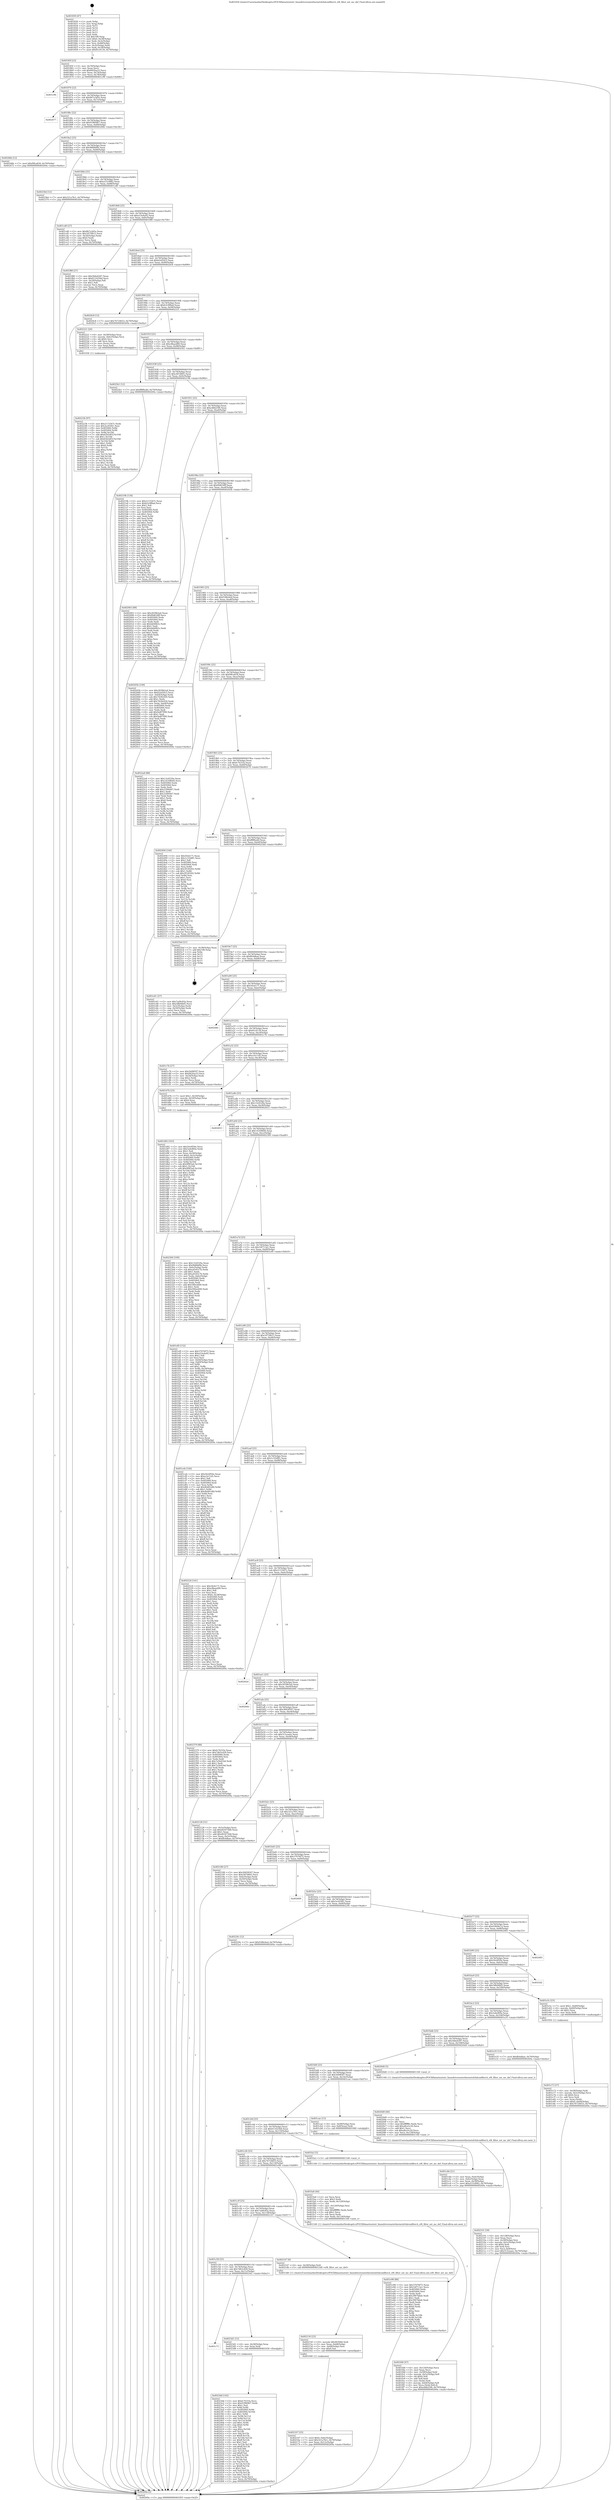 digraph "0x401830" {
  label = "0x401830 (/mnt/c/Users/mathe/Desktop/tcc/POCII/binaries/extr_linuxdriversnetethernetsfcfalconfilter.h_ef4_filter_set_mc_def_Final-ollvm.out::main(0))"
  labelloc = "t"
  node[shape=record]

  Entry [label="",width=0.3,height=0.3,shape=circle,fillcolor=black,style=filled]
  "0x40185f" [label="{
     0x40185f [23]\l
     | [instrs]\l
     &nbsp;&nbsp;0x40185f \<+3\>: mov -0x70(%rbp),%eax\l
     &nbsp;&nbsp;0x401862 \<+2\>: mov %eax,%ecx\l
     &nbsp;&nbsp;0x401864 \<+6\>: sub $0x842faa33,%ecx\l
     &nbsp;&nbsp;0x40186a \<+3\>: mov %eax,-0x74(%rbp)\l
     &nbsp;&nbsp;0x40186d \<+3\>: mov %ecx,-0x78(%rbp)\l
     &nbsp;&nbsp;0x401870 \<+6\>: je 0000000000401c96 \<main+0x466\>\l
  }"]
  "0x401c96" [label="{
     0x401c96\l
  }", style=dashed]
  "0x401876" [label="{
     0x401876 [22]\l
     | [instrs]\l
     &nbsp;&nbsp;0x401876 \<+5\>: jmp 000000000040187b \<main+0x4b\>\l
     &nbsp;&nbsp;0x40187b \<+3\>: mov -0x74(%rbp),%eax\l
     &nbsp;&nbsp;0x40187e \<+5\>: sub $0x867a3d5e,%eax\l
     &nbsp;&nbsp;0x401883 \<+3\>: mov %eax,-0x7c(%rbp)\l
     &nbsp;&nbsp;0x401886 \<+6\>: je 0000000000402477 \<main+0xc47\>\l
  }"]
  Exit [label="",width=0.3,height=0.3,shape=circle,fillcolor=black,style=filled,peripheries=2]
  "0x402477" [label="{
     0x402477\l
  }", style=dashed]
  "0x40188c" [label="{
     0x40188c [22]\l
     | [instrs]\l
     &nbsp;&nbsp;0x40188c \<+5\>: jmp 0000000000401891 \<main+0x61\>\l
     &nbsp;&nbsp;0x401891 \<+3\>: mov -0x74(%rbp),%eax\l
     &nbsp;&nbsp;0x401894 \<+5\>: sub $0x91f80967,%eax\l
     &nbsp;&nbsp;0x401899 \<+3\>: mov %eax,-0x80(%rbp)\l
     &nbsp;&nbsp;0x40189c \<+6\>: je 000000000040246b \<main+0xc3b\>\l
  }"]
  "0x4023dd" [label="{
     0x4023dd [142]\l
     | [instrs]\l
     &nbsp;&nbsp;0x4023dd \<+5\>: mov $0xfc7631fa,%ecx\l
     &nbsp;&nbsp;0x4023e2 \<+5\>: mov $0x91f80967,%edx\l
     &nbsp;&nbsp;0x4023e7 \<+3\>: mov $0x1,%sil\l
     &nbsp;&nbsp;0x4023ea \<+3\>: xor %r8d,%r8d\l
     &nbsp;&nbsp;0x4023ed \<+8\>: mov 0x405060,%r9d\l
     &nbsp;&nbsp;0x4023f5 \<+8\>: mov 0x405064,%r10d\l
     &nbsp;&nbsp;0x4023fd \<+4\>: sub $0x1,%r8d\l
     &nbsp;&nbsp;0x402401 \<+3\>: mov %r9d,%r11d\l
     &nbsp;&nbsp;0x402404 \<+3\>: add %r8d,%r11d\l
     &nbsp;&nbsp;0x402407 \<+4\>: imul %r11d,%r9d\l
     &nbsp;&nbsp;0x40240b \<+4\>: and $0x1,%r9d\l
     &nbsp;&nbsp;0x40240f \<+4\>: cmp $0x0,%r9d\l
     &nbsp;&nbsp;0x402413 \<+3\>: sete %bl\l
     &nbsp;&nbsp;0x402416 \<+4\>: cmp $0xa,%r10d\l
     &nbsp;&nbsp;0x40241a \<+4\>: setl %r14b\l
     &nbsp;&nbsp;0x40241e \<+3\>: mov %bl,%r15b\l
     &nbsp;&nbsp;0x402421 \<+4\>: xor $0xff,%r15b\l
     &nbsp;&nbsp;0x402425 \<+3\>: mov %r14b,%r12b\l
     &nbsp;&nbsp;0x402428 \<+4\>: xor $0xff,%r12b\l
     &nbsp;&nbsp;0x40242c \<+4\>: xor $0x1,%sil\l
     &nbsp;&nbsp;0x402430 \<+3\>: mov %r15b,%r13b\l
     &nbsp;&nbsp;0x402433 \<+4\>: and $0xff,%r13b\l
     &nbsp;&nbsp;0x402437 \<+3\>: and %sil,%bl\l
     &nbsp;&nbsp;0x40243a \<+3\>: mov %r12b,%al\l
     &nbsp;&nbsp;0x40243d \<+2\>: and $0xff,%al\l
     &nbsp;&nbsp;0x40243f \<+3\>: and %sil,%r14b\l
     &nbsp;&nbsp;0x402442 \<+3\>: or %bl,%r13b\l
     &nbsp;&nbsp;0x402445 \<+3\>: or %r14b,%al\l
     &nbsp;&nbsp;0x402448 \<+3\>: xor %al,%r13b\l
     &nbsp;&nbsp;0x40244b \<+3\>: or %r12b,%r15b\l
     &nbsp;&nbsp;0x40244e \<+4\>: xor $0xff,%r15b\l
     &nbsp;&nbsp;0x402452 \<+4\>: or $0x1,%sil\l
     &nbsp;&nbsp;0x402456 \<+3\>: and %sil,%r15b\l
     &nbsp;&nbsp;0x402459 \<+3\>: or %r15b,%r13b\l
     &nbsp;&nbsp;0x40245c \<+4\>: test $0x1,%r13b\l
     &nbsp;&nbsp;0x402460 \<+3\>: cmovne %edx,%ecx\l
     &nbsp;&nbsp;0x402463 \<+3\>: mov %ecx,-0x70(%rbp)\l
     &nbsp;&nbsp;0x402466 \<+5\>: jmp 000000000040269a \<main+0xe6a\>\l
  }"]
  "0x40246b" [label="{
     0x40246b [12]\l
     | [instrs]\l
     &nbsp;&nbsp;0x40246b \<+7\>: movl $0xf9fca834,-0x70(%rbp)\l
     &nbsp;&nbsp;0x402472 \<+5\>: jmp 000000000040269a \<main+0xe6a\>\l
  }"]
  "0x4018a2" [label="{
     0x4018a2 [25]\l
     | [instrs]\l
     &nbsp;&nbsp;0x4018a2 \<+5\>: jmp 00000000004018a7 \<main+0x77\>\l
     &nbsp;&nbsp;0x4018a7 \<+3\>: mov -0x74(%rbp),%eax\l
     &nbsp;&nbsp;0x4018aa \<+5\>: sub $0x9bf6bf0b,%eax\l
     &nbsp;&nbsp;0x4018af \<+6\>: mov %eax,-0x84(%rbp)\l
     &nbsp;&nbsp;0x4018b5 \<+6\>: je 000000000040236d \<main+0xb3d\>\l
  }"]
  "0x401c71" [label="{
     0x401c71\l
  }", style=dashed]
  "0x40236d" [label="{
     0x40236d [12]\l
     | [instrs]\l
     &nbsp;&nbsp;0x40236d \<+7\>: movl $0x321a7fe1,-0x70(%rbp)\l
     &nbsp;&nbsp;0x402374 \<+5\>: jmp 000000000040269a \<main+0xe6a\>\l
  }"]
  "0x4018bb" [label="{
     0x4018bb [25]\l
     | [instrs]\l
     &nbsp;&nbsp;0x4018bb \<+5\>: jmp 00000000004018c0 \<main+0x90\>\l
     &nbsp;&nbsp;0x4018c0 \<+3\>: mov -0x74(%rbp),%eax\l
     &nbsp;&nbsp;0x4018c3 \<+5\>: sub $0xa531d982,%eax\l
     &nbsp;&nbsp;0x4018c8 \<+6\>: mov %eax,-0x88(%rbp)\l
     &nbsp;&nbsp;0x4018ce \<+6\>: je 0000000000401cd0 \<main+0x4a0\>\l
  }"]
  "0x4023d1" [label="{
     0x4023d1 [12]\l
     | [instrs]\l
     &nbsp;&nbsp;0x4023d1 \<+4\>: mov -0x58(%rbp),%rax\l
     &nbsp;&nbsp;0x4023d5 \<+3\>: mov %rax,%rdi\l
     &nbsp;&nbsp;0x4023d8 \<+5\>: call 0000000000401030 \<free@plt\>\l
     | [calls]\l
     &nbsp;&nbsp;0x401030 \{1\} (unknown)\l
  }"]
  "0x401cd0" [label="{
     0x401cd0 [27]\l
     | [instrs]\l
     &nbsp;&nbsp;0x401cd0 \<+5\>: mov $0x867a3d5e,%eax\l
     &nbsp;&nbsp;0x401cd5 \<+5\>: mov $0x1875fb15,%ecx\l
     &nbsp;&nbsp;0x401cda \<+3\>: mov -0x30(%rbp),%edx\l
     &nbsp;&nbsp;0x401cdd \<+3\>: cmp $0x0,%edx\l
     &nbsp;&nbsp;0x401ce0 \<+3\>: cmove %ecx,%eax\l
     &nbsp;&nbsp;0x401ce3 \<+3\>: mov %eax,-0x70(%rbp)\l
     &nbsp;&nbsp;0x401ce6 \<+5\>: jmp 000000000040269a \<main+0xe6a\>\l
  }"]
  "0x4018d4" [label="{
     0x4018d4 [25]\l
     | [instrs]\l
     &nbsp;&nbsp;0x4018d4 \<+5\>: jmp 00000000004018d9 \<main+0xa9\>\l
     &nbsp;&nbsp;0x4018d9 \<+3\>: mov -0x74(%rbp),%eax\l
     &nbsp;&nbsp;0x4018dc \<+5\>: sub $0xa53e4a92,%eax\l
     &nbsp;&nbsp;0x4018e1 \<+6\>: mov %eax,-0x8c(%rbp)\l
     &nbsp;&nbsp;0x4018e7 \<+6\>: je 0000000000401f88 \<main+0x758\>\l
  }"]
  "0x40223b" [label="{
     0x40223b [97]\l
     | [instrs]\l
     &nbsp;&nbsp;0x40223b \<+5\>: mov $0x2115567c,%edx\l
     &nbsp;&nbsp;0x402240 \<+5\>: mov $0x3cc65f41,%esi\l
     &nbsp;&nbsp;0x402245 \<+8\>: mov 0x405060,%r8d\l
     &nbsp;&nbsp;0x40224d \<+8\>: mov 0x405064,%r9d\l
     &nbsp;&nbsp;0x402255 \<+3\>: mov %r8d,%r10d\l
     &nbsp;&nbsp;0x402258 \<+7\>: add $0x65b5df1f,%r10d\l
     &nbsp;&nbsp;0x40225f \<+4\>: sub $0x1,%r10d\l
     &nbsp;&nbsp;0x402263 \<+7\>: sub $0x65b5df1f,%r10d\l
     &nbsp;&nbsp;0x40226a \<+4\>: imul %r10d,%r8d\l
     &nbsp;&nbsp;0x40226e \<+4\>: and $0x1,%r8d\l
     &nbsp;&nbsp;0x402272 \<+4\>: cmp $0x0,%r8d\l
     &nbsp;&nbsp;0x402276 \<+4\>: sete %r11b\l
     &nbsp;&nbsp;0x40227a \<+4\>: cmp $0xa,%r9d\l
     &nbsp;&nbsp;0x40227e \<+3\>: setl %bl\l
     &nbsp;&nbsp;0x402281 \<+3\>: mov %r11b,%r14b\l
     &nbsp;&nbsp;0x402284 \<+3\>: and %bl,%r14b\l
     &nbsp;&nbsp;0x402287 \<+3\>: xor %bl,%r11b\l
     &nbsp;&nbsp;0x40228a \<+3\>: or %r11b,%r14b\l
     &nbsp;&nbsp;0x40228d \<+4\>: test $0x1,%r14b\l
     &nbsp;&nbsp;0x402291 \<+3\>: cmovne %esi,%edx\l
     &nbsp;&nbsp;0x402294 \<+3\>: mov %edx,-0x70(%rbp)\l
     &nbsp;&nbsp;0x402297 \<+5\>: jmp 000000000040269a \<main+0xe6a\>\l
  }"]
  "0x401f88" [label="{
     0x401f88 [27]\l
     | [instrs]\l
     &nbsp;&nbsp;0x401f88 \<+5\>: mov $0x5b6eb587,%eax\l
     &nbsp;&nbsp;0x401f8d \<+5\>: mov $0x6110256d,%ecx\l
     &nbsp;&nbsp;0x401f92 \<+3\>: mov -0x29(%rbp),%dl\l
     &nbsp;&nbsp;0x401f95 \<+3\>: test $0x1,%dl\l
     &nbsp;&nbsp;0x401f98 \<+3\>: cmovne %ecx,%eax\l
     &nbsp;&nbsp;0x401f9b \<+3\>: mov %eax,-0x70(%rbp)\l
     &nbsp;&nbsp;0x401f9e \<+5\>: jmp 000000000040269a \<main+0xe6a\>\l
  }"]
  "0x4018ed" [label="{
     0x4018ed [25]\l
     | [instrs]\l
     &nbsp;&nbsp;0x4018ed \<+5\>: jmp 00000000004018f2 \<main+0xc2\>\l
     &nbsp;&nbsp;0x4018f2 \<+3\>: mov -0x74(%rbp),%eax\l
     &nbsp;&nbsp;0x4018f5 \<+5\>: sub $0xb2ef20c5,%eax\l
     &nbsp;&nbsp;0x4018fa \<+6\>: mov %eax,-0x90(%rbp)\l
     &nbsp;&nbsp;0x401900 \<+6\>: je 00000000004020c8 \<main+0x898\>\l
  }"]
  "0x402167" [label="{
     0x402167 [25]\l
     | [instrs]\l
     &nbsp;&nbsp;0x402167 \<+7\>: movl $0x0,-0x6c(%rbp)\l
     &nbsp;&nbsp;0x40216e \<+7\>: movl $0x321a7fe1,-0x70(%rbp)\l
     &nbsp;&nbsp;0x402175 \<+6\>: mov %eax,-0x12c(%rbp)\l
     &nbsp;&nbsp;0x40217b \<+5\>: jmp 000000000040269a \<main+0xe6a\>\l
  }"]
  "0x4020c8" [label="{
     0x4020c8 [12]\l
     | [instrs]\l
     &nbsp;&nbsp;0x4020c8 \<+7\>: movl $0x76724653,-0x70(%rbp)\l
     &nbsp;&nbsp;0x4020cf \<+5\>: jmp 000000000040269a \<main+0xe6a\>\l
  }"]
  "0x401906" [label="{
     0x401906 [25]\l
     | [instrs]\l
     &nbsp;&nbsp;0x401906 \<+5\>: jmp 000000000040190b \<main+0xdb\>\l
     &nbsp;&nbsp;0x40190b \<+3\>: mov -0x74(%rbp),%eax\l
     &nbsp;&nbsp;0x40190e \<+5\>: sub $0xb3c9f8ad,%eax\l
     &nbsp;&nbsp;0x401913 \<+6\>: mov %eax,-0x94(%rbp)\l
     &nbsp;&nbsp;0x401919 \<+6\>: je 0000000000402221 \<main+0x9f1\>\l
  }"]
  "0x402150" [label="{
     0x402150 [23]\l
     | [instrs]\l
     &nbsp;&nbsp;0x402150 \<+10\>: movabs $0x4030b6,%rdi\l
     &nbsp;&nbsp;0x40215a \<+3\>: mov %eax,-0x68(%rbp)\l
     &nbsp;&nbsp;0x40215d \<+3\>: mov -0x68(%rbp),%esi\l
     &nbsp;&nbsp;0x402160 \<+2\>: mov $0x0,%al\l
     &nbsp;&nbsp;0x402162 \<+5\>: call 0000000000401040 \<printf@plt\>\l
     | [calls]\l
     &nbsp;&nbsp;0x401040 \{1\} (unknown)\l
  }"]
  "0x402221" [label="{
     0x402221 [26]\l
     | [instrs]\l
     &nbsp;&nbsp;0x402221 \<+4\>: mov -0x58(%rbp),%rax\l
     &nbsp;&nbsp;0x402225 \<+4\>: movslq -0x6c(%rbp),%rcx\l
     &nbsp;&nbsp;0x402229 \<+4\>: shl $0x4,%rcx\l
     &nbsp;&nbsp;0x40222d \<+3\>: add %rcx,%rax\l
     &nbsp;&nbsp;0x402230 \<+3\>: mov (%rax),%rax\l
     &nbsp;&nbsp;0x402233 \<+3\>: mov %rax,%rdi\l
     &nbsp;&nbsp;0x402236 \<+5\>: call 0000000000401030 \<free@plt\>\l
     | [calls]\l
     &nbsp;&nbsp;0x401030 \{1\} (unknown)\l
  }"]
  "0x40191f" [label="{
     0x40191f [25]\l
     | [instrs]\l
     &nbsp;&nbsp;0x40191f \<+5\>: jmp 0000000000401924 \<main+0xf4\>\l
     &nbsp;&nbsp;0x401924 \<+3\>: mov -0x74(%rbp),%eax\l
     &nbsp;&nbsp;0x401927 \<+5\>: sub $0xc8baed00,%eax\l
     &nbsp;&nbsp;0x40192c \<+6\>: mov %eax,-0x98(%rbp)\l
     &nbsp;&nbsp;0x401932 \<+6\>: je 00000000004025b1 \<main+0xd81\>\l
  }"]
  "0x401c58" [label="{
     0x401c58 [25]\l
     | [instrs]\l
     &nbsp;&nbsp;0x401c58 \<+5\>: jmp 0000000000401c5d \<main+0x42d\>\l
     &nbsp;&nbsp;0x401c5d \<+3\>: mov -0x74(%rbp),%eax\l
     &nbsp;&nbsp;0x401c60 \<+5\>: sub $0x7d63c428,%eax\l
     &nbsp;&nbsp;0x401c65 \<+6\>: mov %eax,-0x11c(%rbp)\l
     &nbsp;&nbsp;0x401c6b \<+6\>: je 00000000004023d1 \<main+0xba1\>\l
  }"]
  "0x4025b1" [label="{
     0x4025b1 [12]\l
     | [instrs]\l
     &nbsp;&nbsp;0x4025b1 \<+7\>: movl $0xff8f6a4d,-0x70(%rbp)\l
     &nbsp;&nbsp;0x4025b8 \<+5\>: jmp 000000000040269a \<main+0xe6a\>\l
  }"]
  "0x401938" [label="{
     0x401938 [25]\l
     | [instrs]\l
     &nbsp;&nbsp;0x401938 \<+5\>: jmp 000000000040193d \<main+0x10d\>\l
     &nbsp;&nbsp;0x40193d \<+3\>: mov -0x74(%rbp),%eax\l
     &nbsp;&nbsp;0x401940 \<+5\>: sub $0xcfd7d665,%eax\l
     &nbsp;&nbsp;0x401945 \<+6\>: mov %eax,-0x9c(%rbp)\l
     &nbsp;&nbsp;0x40194b \<+6\>: je 000000000040219b \<main+0x96b\>\l
  }"]
  "0x402147" [label="{
     0x402147 [9]\l
     | [instrs]\l
     &nbsp;&nbsp;0x402147 \<+4\>: mov -0x58(%rbp),%rdi\l
     &nbsp;&nbsp;0x40214b \<+5\>: call 00000000004015d0 \<ef4_filter_set_mc_def\>\l
     | [calls]\l
     &nbsp;&nbsp;0x4015d0 \{1\} (/mnt/c/Users/mathe/Desktop/tcc/POCII/binaries/extr_linuxdriversnetethernetsfcfalconfilter.h_ef4_filter_set_mc_def_Final-ollvm.out::ef4_filter_set_mc_def)\l
  }"]
  "0x40219b" [label="{
     0x40219b [134]\l
     | [instrs]\l
     &nbsp;&nbsp;0x40219b \<+5\>: mov $0x2115567c,%eax\l
     &nbsp;&nbsp;0x4021a0 \<+5\>: mov $0xb3c9f8ad,%ecx\l
     &nbsp;&nbsp;0x4021a5 \<+2\>: mov $0x1,%dl\l
     &nbsp;&nbsp;0x4021a7 \<+2\>: xor %esi,%esi\l
     &nbsp;&nbsp;0x4021a9 \<+7\>: mov 0x405060,%edi\l
     &nbsp;&nbsp;0x4021b0 \<+8\>: mov 0x405064,%r8d\l
     &nbsp;&nbsp;0x4021b8 \<+3\>: sub $0x1,%esi\l
     &nbsp;&nbsp;0x4021bb \<+3\>: mov %edi,%r9d\l
     &nbsp;&nbsp;0x4021be \<+3\>: add %esi,%r9d\l
     &nbsp;&nbsp;0x4021c1 \<+4\>: imul %r9d,%edi\l
     &nbsp;&nbsp;0x4021c5 \<+3\>: and $0x1,%edi\l
     &nbsp;&nbsp;0x4021c8 \<+3\>: cmp $0x0,%edi\l
     &nbsp;&nbsp;0x4021cb \<+4\>: sete %r10b\l
     &nbsp;&nbsp;0x4021cf \<+4\>: cmp $0xa,%r8d\l
     &nbsp;&nbsp;0x4021d3 \<+4\>: setl %r11b\l
     &nbsp;&nbsp;0x4021d7 \<+3\>: mov %r10b,%bl\l
     &nbsp;&nbsp;0x4021da \<+3\>: xor $0xff,%bl\l
     &nbsp;&nbsp;0x4021dd \<+3\>: mov %r11b,%r14b\l
     &nbsp;&nbsp;0x4021e0 \<+4\>: xor $0xff,%r14b\l
     &nbsp;&nbsp;0x4021e4 \<+3\>: xor $0x0,%dl\l
     &nbsp;&nbsp;0x4021e7 \<+3\>: mov %bl,%r15b\l
     &nbsp;&nbsp;0x4021ea \<+4\>: and $0x0,%r15b\l
     &nbsp;&nbsp;0x4021ee \<+3\>: and %dl,%r10b\l
     &nbsp;&nbsp;0x4021f1 \<+3\>: mov %r14b,%r12b\l
     &nbsp;&nbsp;0x4021f4 \<+4\>: and $0x0,%r12b\l
     &nbsp;&nbsp;0x4021f8 \<+3\>: and %dl,%r11b\l
     &nbsp;&nbsp;0x4021fb \<+3\>: or %r10b,%r15b\l
     &nbsp;&nbsp;0x4021fe \<+3\>: or %r11b,%r12b\l
     &nbsp;&nbsp;0x402201 \<+3\>: xor %r12b,%r15b\l
     &nbsp;&nbsp;0x402204 \<+3\>: or %r14b,%bl\l
     &nbsp;&nbsp;0x402207 \<+3\>: xor $0xff,%bl\l
     &nbsp;&nbsp;0x40220a \<+3\>: or $0x0,%dl\l
     &nbsp;&nbsp;0x40220d \<+2\>: and %dl,%bl\l
     &nbsp;&nbsp;0x40220f \<+3\>: or %bl,%r15b\l
     &nbsp;&nbsp;0x402212 \<+4\>: test $0x1,%r15b\l
     &nbsp;&nbsp;0x402216 \<+3\>: cmovne %ecx,%eax\l
     &nbsp;&nbsp;0x402219 \<+3\>: mov %eax,-0x70(%rbp)\l
     &nbsp;&nbsp;0x40221c \<+5\>: jmp 000000000040269a \<main+0xe6a\>\l
  }"]
  "0x401951" [label="{
     0x401951 [25]\l
     | [instrs]\l
     &nbsp;&nbsp;0x401951 \<+5\>: jmp 0000000000401956 \<main+0x126\>\l
     &nbsp;&nbsp;0x401956 \<+3\>: mov -0x74(%rbp),%eax\l
     &nbsp;&nbsp;0x401959 \<+5\>: sub $0xed6b25f6,%eax\l
     &nbsp;&nbsp;0x40195e \<+6\>: mov %eax,-0xa0(%rbp)\l
     &nbsp;&nbsp;0x401964 \<+6\>: je 0000000000402003 \<main+0x7d3\>\l
  }"]
  "0x402101" [label="{
     0x402101 [39]\l
     | [instrs]\l
     &nbsp;&nbsp;0x402101 \<+6\>: mov -0x128(%rbp),%ecx\l
     &nbsp;&nbsp;0x402107 \<+3\>: imul %eax,%ecx\l
     &nbsp;&nbsp;0x40210a \<+4\>: mov -0x58(%rbp),%rsi\l
     &nbsp;&nbsp;0x40210e \<+4\>: movslq -0x5c(%rbp),%rdi\l
     &nbsp;&nbsp;0x402112 \<+4\>: shl $0x4,%rdi\l
     &nbsp;&nbsp;0x402116 \<+3\>: add %rdi,%rsi\l
     &nbsp;&nbsp;0x402119 \<+3\>: mov %ecx,0x8(%rsi)\l
     &nbsp;&nbsp;0x40211c \<+7\>: movl $0x313caaee,-0x70(%rbp)\l
     &nbsp;&nbsp;0x402123 \<+5\>: jmp 000000000040269a \<main+0xe6a\>\l
  }"]
  "0x402003" [label="{
     0x402003 [88]\l
     | [instrs]\l
     &nbsp;&nbsp;0x402003 \<+5\>: mov $0x2839b5a4,%eax\l
     &nbsp;&nbsp;0x402008 \<+5\>: mov $0xf0d634ff,%ecx\l
     &nbsp;&nbsp;0x40200d \<+7\>: mov 0x405060,%edx\l
     &nbsp;&nbsp;0x402014 \<+7\>: mov 0x405064,%esi\l
     &nbsp;&nbsp;0x40201b \<+2\>: mov %edx,%edi\l
     &nbsp;&nbsp;0x40201d \<+6\>: sub $0xfa648b5c,%edi\l
     &nbsp;&nbsp;0x402023 \<+3\>: sub $0x1,%edi\l
     &nbsp;&nbsp;0x402026 \<+6\>: add $0xfa648b5c,%edi\l
     &nbsp;&nbsp;0x40202c \<+3\>: imul %edi,%edx\l
     &nbsp;&nbsp;0x40202f \<+3\>: and $0x1,%edx\l
     &nbsp;&nbsp;0x402032 \<+3\>: cmp $0x0,%edx\l
     &nbsp;&nbsp;0x402035 \<+4\>: sete %r8b\l
     &nbsp;&nbsp;0x402039 \<+3\>: cmp $0xa,%esi\l
     &nbsp;&nbsp;0x40203c \<+4\>: setl %r9b\l
     &nbsp;&nbsp;0x402040 \<+3\>: mov %r8b,%r10b\l
     &nbsp;&nbsp;0x402043 \<+3\>: and %r9b,%r10b\l
     &nbsp;&nbsp;0x402046 \<+3\>: xor %r9b,%r8b\l
     &nbsp;&nbsp;0x402049 \<+3\>: or %r8b,%r10b\l
     &nbsp;&nbsp;0x40204c \<+4\>: test $0x1,%r10b\l
     &nbsp;&nbsp;0x402050 \<+3\>: cmovne %ecx,%eax\l
     &nbsp;&nbsp;0x402053 \<+3\>: mov %eax,-0x70(%rbp)\l
     &nbsp;&nbsp;0x402056 \<+5\>: jmp 000000000040269a \<main+0xe6a\>\l
  }"]
  "0x40196a" [label="{
     0x40196a [25]\l
     | [instrs]\l
     &nbsp;&nbsp;0x40196a \<+5\>: jmp 000000000040196f \<main+0x13f\>\l
     &nbsp;&nbsp;0x40196f \<+3\>: mov -0x74(%rbp),%eax\l
     &nbsp;&nbsp;0x401972 \<+5\>: sub $0xf0d634ff,%eax\l
     &nbsp;&nbsp;0x401977 \<+6\>: mov %eax,-0xa4(%rbp)\l
     &nbsp;&nbsp;0x40197d \<+6\>: je 000000000040205b \<main+0x82b\>\l
  }"]
  "0x4020d9" [label="{
     0x4020d9 [40]\l
     | [instrs]\l
     &nbsp;&nbsp;0x4020d9 \<+5\>: mov $0x2,%ecx\l
     &nbsp;&nbsp;0x4020de \<+1\>: cltd\l
     &nbsp;&nbsp;0x4020df \<+2\>: idiv %ecx\l
     &nbsp;&nbsp;0x4020e1 \<+6\>: imul $0xfffffffe,%edx,%ecx\l
     &nbsp;&nbsp;0x4020e7 \<+6\>: add $0xa8ce5c20,%ecx\l
     &nbsp;&nbsp;0x4020ed \<+3\>: add $0x1,%ecx\l
     &nbsp;&nbsp;0x4020f0 \<+6\>: sub $0xa8ce5c20,%ecx\l
     &nbsp;&nbsp;0x4020f6 \<+6\>: mov %ecx,-0x128(%rbp)\l
     &nbsp;&nbsp;0x4020fc \<+5\>: call 0000000000401160 \<next_i\>\l
     | [calls]\l
     &nbsp;&nbsp;0x401160 \{1\} (/mnt/c/Users/mathe/Desktop/tcc/POCII/binaries/extr_linuxdriversnetethernetsfcfalconfilter.h_ef4_filter_set_mc_def_Final-ollvm.out::next_i)\l
  }"]
  "0x40205b" [label="{
     0x40205b [109]\l
     | [instrs]\l
     &nbsp;&nbsp;0x40205b \<+5\>: mov $0x2839b5a4,%eax\l
     &nbsp;&nbsp;0x402060 \<+5\>: mov $0xb2ef20c5,%ecx\l
     &nbsp;&nbsp;0x402065 \<+3\>: mov -0x64(%rbp),%edx\l
     &nbsp;&nbsp;0x402068 \<+6\>: sub $0x7428c020,%edx\l
     &nbsp;&nbsp;0x40206e \<+3\>: add $0x1,%edx\l
     &nbsp;&nbsp;0x402071 \<+6\>: add $0x7428c020,%edx\l
     &nbsp;&nbsp;0x402077 \<+3\>: mov %edx,-0x64(%rbp)\l
     &nbsp;&nbsp;0x40207a \<+7\>: mov 0x405060,%edx\l
     &nbsp;&nbsp;0x402081 \<+7\>: mov 0x405064,%esi\l
     &nbsp;&nbsp;0x402088 \<+2\>: mov %edx,%edi\l
     &nbsp;&nbsp;0x40208a \<+6\>: add $0x9a8f7990,%edi\l
     &nbsp;&nbsp;0x402090 \<+3\>: sub $0x1,%edi\l
     &nbsp;&nbsp;0x402093 \<+6\>: sub $0x9a8f7990,%edi\l
     &nbsp;&nbsp;0x402099 \<+3\>: imul %edi,%edx\l
     &nbsp;&nbsp;0x40209c \<+3\>: and $0x1,%edx\l
     &nbsp;&nbsp;0x40209f \<+3\>: cmp $0x0,%edx\l
     &nbsp;&nbsp;0x4020a2 \<+4\>: sete %r8b\l
     &nbsp;&nbsp;0x4020a6 \<+3\>: cmp $0xa,%esi\l
     &nbsp;&nbsp;0x4020a9 \<+4\>: setl %r9b\l
     &nbsp;&nbsp;0x4020ad \<+3\>: mov %r8b,%r10b\l
     &nbsp;&nbsp;0x4020b0 \<+3\>: and %r9b,%r10b\l
     &nbsp;&nbsp;0x4020b3 \<+3\>: xor %r9b,%r8b\l
     &nbsp;&nbsp;0x4020b6 \<+3\>: or %r8b,%r10b\l
     &nbsp;&nbsp;0x4020b9 \<+4\>: test $0x1,%r10b\l
     &nbsp;&nbsp;0x4020bd \<+3\>: cmovne %ecx,%eax\l
     &nbsp;&nbsp;0x4020c0 \<+3\>: mov %eax,-0x70(%rbp)\l
     &nbsp;&nbsp;0x4020c3 \<+5\>: jmp 000000000040269a \<main+0xe6a\>\l
  }"]
  "0x401983" [label="{
     0x401983 [25]\l
     | [instrs]\l
     &nbsp;&nbsp;0x401983 \<+5\>: jmp 0000000000401988 \<main+0x158\>\l
     &nbsp;&nbsp;0x401988 \<+3\>: mov -0x74(%rbp),%eax\l
     &nbsp;&nbsp;0x40198b \<+5\>: sub $0xf188c6ed,%eax\l
     &nbsp;&nbsp;0x401990 \<+6\>: mov %eax,-0xa8(%rbp)\l
     &nbsp;&nbsp;0x401996 \<+6\>: je 00000000004022a8 \<main+0xa78\>\l
  }"]
  "0x401fd4" [label="{
     0x401fd4 [47]\l
     | [instrs]\l
     &nbsp;&nbsp;0x401fd4 \<+6\>: mov -0x124(%rbp),%ecx\l
     &nbsp;&nbsp;0x401fda \<+3\>: imul %eax,%ecx\l
     &nbsp;&nbsp;0x401fdd \<+4\>: mov -0x58(%rbp),%rdi\l
     &nbsp;&nbsp;0x401fe1 \<+4\>: movslq -0x5c(%rbp),%r8\l
     &nbsp;&nbsp;0x401fe5 \<+4\>: shl $0x4,%r8\l
     &nbsp;&nbsp;0x401fe9 \<+3\>: add %r8,%rdi\l
     &nbsp;&nbsp;0x401fec \<+3\>: mov (%rdi),%rdi\l
     &nbsp;&nbsp;0x401fef \<+4\>: movslq -0x64(%rbp),%r8\l
     &nbsp;&nbsp;0x401ff3 \<+4\>: mov %ecx,(%rdi,%r8,4)\l
     &nbsp;&nbsp;0x401ff7 \<+7\>: movl $0xed6b25f6,-0x70(%rbp)\l
     &nbsp;&nbsp;0x401ffe \<+5\>: jmp 000000000040269a \<main+0xe6a\>\l
  }"]
  "0x4022a8" [label="{
     0x4022a8 [88]\l
     | [instrs]\l
     &nbsp;&nbsp;0x4022a8 \<+5\>: mov $0x13c0529a,%eax\l
     &nbsp;&nbsp;0x4022ad \<+5\>: mov $0x14358644,%ecx\l
     &nbsp;&nbsp;0x4022b2 \<+7\>: mov 0x405060,%edx\l
     &nbsp;&nbsp;0x4022b9 \<+7\>: mov 0x405064,%esi\l
     &nbsp;&nbsp;0x4022c0 \<+2\>: mov %edx,%edi\l
     &nbsp;&nbsp;0x4022c2 \<+6\>: add $0x21f66447,%edi\l
     &nbsp;&nbsp;0x4022c8 \<+3\>: sub $0x1,%edi\l
     &nbsp;&nbsp;0x4022cb \<+6\>: sub $0x21f66447,%edi\l
     &nbsp;&nbsp;0x4022d1 \<+3\>: imul %edi,%edx\l
     &nbsp;&nbsp;0x4022d4 \<+3\>: and $0x1,%edx\l
     &nbsp;&nbsp;0x4022d7 \<+3\>: cmp $0x0,%edx\l
     &nbsp;&nbsp;0x4022da \<+4\>: sete %r8b\l
     &nbsp;&nbsp;0x4022de \<+3\>: cmp $0xa,%esi\l
     &nbsp;&nbsp;0x4022e1 \<+4\>: setl %r9b\l
     &nbsp;&nbsp;0x4022e5 \<+3\>: mov %r8b,%r10b\l
     &nbsp;&nbsp;0x4022e8 \<+3\>: and %r9b,%r10b\l
     &nbsp;&nbsp;0x4022eb \<+3\>: xor %r9b,%r8b\l
     &nbsp;&nbsp;0x4022ee \<+3\>: or %r8b,%r10b\l
     &nbsp;&nbsp;0x4022f1 \<+4\>: test $0x1,%r10b\l
     &nbsp;&nbsp;0x4022f5 \<+3\>: cmovne %ecx,%eax\l
     &nbsp;&nbsp;0x4022f8 \<+3\>: mov %eax,-0x70(%rbp)\l
     &nbsp;&nbsp;0x4022fb \<+5\>: jmp 000000000040269a \<main+0xe6a\>\l
  }"]
  "0x40199c" [label="{
     0x40199c [25]\l
     | [instrs]\l
     &nbsp;&nbsp;0x40199c \<+5\>: jmp 00000000004019a1 \<main+0x171\>\l
     &nbsp;&nbsp;0x4019a1 \<+3\>: mov -0x74(%rbp),%eax\l
     &nbsp;&nbsp;0x4019a4 \<+5\>: sub $0xf9fca834,%eax\l
     &nbsp;&nbsp;0x4019a9 \<+6\>: mov %eax,-0xac(%rbp)\l
     &nbsp;&nbsp;0x4019af \<+6\>: je 0000000000402494 \<main+0xc64\>\l
  }"]
  "0x401fa8" [label="{
     0x401fa8 [44]\l
     | [instrs]\l
     &nbsp;&nbsp;0x401fa8 \<+2\>: xor %ecx,%ecx\l
     &nbsp;&nbsp;0x401faa \<+5\>: mov $0x2,%edx\l
     &nbsp;&nbsp;0x401faf \<+6\>: mov %edx,-0x120(%rbp)\l
     &nbsp;&nbsp;0x401fb5 \<+1\>: cltd\l
     &nbsp;&nbsp;0x401fb6 \<+6\>: mov -0x120(%rbp),%esi\l
     &nbsp;&nbsp;0x401fbc \<+2\>: idiv %esi\l
     &nbsp;&nbsp;0x401fbe \<+6\>: imul $0xfffffffe,%edx,%edx\l
     &nbsp;&nbsp;0x401fc4 \<+3\>: sub $0x1,%ecx\l
     &nbsp;&nbsp;0x401fc7 \<+2\>: sub %ecx,%edx\l
     &nbsp;&nbsp;0x401fc9 \<+6\>: mov %edx,-0x124(%rbp)\l
     &nbsp;&nbsp;0x401fcf \<+5\>: call 0000000000401160 \<next_i\>\l
     | [calls]\l
     &nbsp;&nbsp;0x401160 \{1\} (/mnt/c/Users/mathe/Desktop/tcc/POCII/binaries/extr_linuxdriversnetethernetsfcfalconfilter.h_ef4_filter_set_mc_def_Final-ollvm.out::next_i)\l
  }"]
  "0x402494" [label="{
     0x402494 [144]\l
     | [instrs]\l
     &nbsp;&nbsp;0x402494 \<+5\>: mov $0x50cb171,%eax\l
     &nbsp;&nbsp;0x402499 \<+5\>: mov $0x1c31bf81,%ecx\l
     &nbsp;&nbsp;0x40249e \<+2\>: mov $0x1,%dl\l
     &nbsp;&nbsp;0x4024a0 \<+7\>: mov 0x405060,%esi\l
     &nbsp;&nbsp;0x4024a7 \<+7\>: mov 0x405064,%edi\l
     &nbsp;&nbsp;0x4024ae \<+3\>: mov %esi,%r8d\l
     &nbsp;&nbsp;0x4024b1 \<+7\>: add $0x3f140202,%r8d\l
     &nbsp;&nbsp;0x4024b8 \<+4\>: sub $0x1,%r8d\l
     &nbsp;&nbsp;0x4024bc \<+7\>: sub $0x3f140202,%r8d\l
     &nbsp;&nbsp;0x4024c3 \<+4\>: imul %r8d,%esi\l
     &nbsp;&nbsp;0x4024c7 \<+3\>: and $0x1,%esi\l
     &nbsp;&nbsp;0x4024ca \<+3\>: cmp $0x0,%esi\l
     &nbsp;&nbsp;0x4024cd \<+4\>: sete %r9b\l
     &nbsp;&nbsp;0x4024d1 \<+3\>: cmp $0xa,%edi\l
     &nbsp;&nbsp;0x4024d4 \<+4\>: setl %r10b\l
     &nbsp;&nbsp;0x4024d8 \<+3\>: mov %r9b,%r11b\l
     &nbsp;&nbsp;0x4024db \<+4\>: xor $0xff,%r11b\l
     &nbsp;&nbsp;0x4024df \<+3\>: mov %r10b,%bl\l
     &nbsp;&nbsp;0x4024e2 \<+3\>: xor $0xff,%bl\l
     &nbsp;&nbsp;0x4024e5 \<+3\>: xor $0x1,%dl\l
     &nbsp;&nbsp;0x4024e8 \<+3\>: mov %r11b,%r14b\l
     &nbsp;&nbsp;0x4024eb \<+4\>: and $0xff,%r14b\l
     &nbsp;&nbsp;0x4024ef \<+3\>: and %dl,%r9b\l
     &nbsp;&nbsp;0x4024f2 \<+3\>: mov %bl,%r15b\l
     &nbsp;&nbsp;0x4024f5 \<+4\>: and $0xff,%r15b\l
     &nbsp;&nbsp;0x4024f9 \<+3\>: and %dl,%r10b\l
     &nbsp;&nbsp;0x4024fc \<+3\>: or %r9b,%r14b\l
     &nbsp;&nbsp;0x4024ff \<+3\>: or %r10b,%r15b\l
     &nbsp;&nbsp;0x402502 \<+3\>: xor %r15b,%r14b\l
     &nbsp;&nbsp;0x402505 \<+3\>: or %bl,%r11b\l
     &nbsp;&nbsp;0x402508 \<+4\>: xor $0xff,%r11b\l
     &nbsp;&nbsp;0x40250c \<+3\>: or $0x1,%dl\l
     &nbsp;&nbsp;0x40250f \<+3\>: and %dl,%r11b\l
     &nbsp;&nbsp;0x402512 \<+3\>: or %r11b,%r14b\l
     &nbsp;&nbsp;0x402515 \<+4\>: test $0x1,%r14b\l
     &nbsp;&nbsp;0x402519 \<+3\>: cmovne %ecx,%eax\l
     &nbsp;&nbsp;0x40251c \<+3\>: mov %eax,-0x70(%rbp)\l
     &nbsp;&nbsp;0x40251f \<+5\>: jmp 000000000040269a \<main+0xe6a\>\l
  }"]
  "0x4019b5" [label="{
     0x4019b5 [25]\l
     | [instrs]\l
     &nbsp;&nbsp;0x4019b5 \<+5\>: jmp 00000000004019ba \<main+0x18a\>\l
     &nbsp;&nbsp;0x4019ba \<+3\>: mov -0x74(%rbp),%eax\l
     &nbsp;&nbsp;0x4019bd \<+5\>: sub $0xfc7631fa,%eax\l
     &nbsp;&nbsp;0x4019c2 \<+6\>: mov %eax,-0xb0(%rbp)\l
     &nbsp;&nbsp;0x4019c8 \<+6\>: je 0000000000402674 \<main+0xe44\>\l
  }"]
  "0x401c3f" [label="{
     0x401c3f [25]\l
     | [instrs]\l
     &nbsp;&nbsp;0x401c3f \<+5\>: jmp 0000000000401c44 \<main+0x414\>\l
     &nbsp;&nbsp;0x401c44 \<+3\>: mov -0x74(%rbp),%eax\l
     &nbsp;&nbsp;0x401c47 \<+5\>: sub $0x7ad9c83a,%eax\l
     &nbsp;&nbsp;0x401c4c \<+6\>: mov %eax,-0x118(%rbp)\l
     &nbsp;&nbsp;0x401c52 \<+6\>: je 0000000000402147 \<main+0x917\>\l
  }"]
  "0x402674" [label="{
     0x402674\l
  }", style=dashed]
  "0x4019ce" [label="{
     0x4019ce [25]\l
     | [instrs]\l
     &nbsp;&nbsp;0x4019ce \<+5\>: jmp 00000000004019d3 \<main+0x1a3\>\l
     &nbsp;&nbsp;0x4019d3 \<+3\>: mov -0x74(%rbp),%eax\l
     &nbsp;&nbsp;0x4019d6 \<+5\>: sub $0xff8f6a4d,%eax\l
     &nbsp;&nbsp;0x4019db \<+6\>: mov %eax,-0xb4(%rbp)\l
     &nbsp;&nbsp;0x4019e1 \<+6\>: je 00000000004025bd \<main+0xd8d\>\l
  }"]
  "0x401e98" [label="{
     0x401e98 [88]\l
     | [instrs]\l
     &nbsp;&nbsp;0x401e98 \<+5\>: mov $0x37076f75,%eax\l
     &nbsp;&nbsp;0x401e9d \<+5\>: mov $0x16f713a1,%ecx\l
     &nbsp;&nbsp;0x401ea2 \<+7\>: mov 0x405060,%edx\l
     &nbsp;&nbsp;0x401ea9 \<+7\>: mov 0x405064,%esi\l
     &nbsp;&nbsp;0x401eb0 \<+2\>: mov %edx,%edi\l
     &nbsp;&nbsp;0x401eb2 \<+6\>: add $0x3907bbdc,%edi\l
     &nbsp;&nbsp;0x401eb8 \<+3\>: sub $0x1,%edi\l
     &nbsp;&nbsp;0x401ebb \<+6\>: sub $0x3907bbdc,%edi\l
     &nbsp;&nbsp;0x401ec1 \<+3\>: imul %edi,%edx\l
     &nbsp;&nbsp;0x401ec4 \<+3\>: and $0x1,%edx\l
     &nbsp;&nbsp;0x401ec7 \<+3\>: cmp $0x0,%edx\l
     &nbsp;&nbsp;0x401eca \<+4\>: sete %r8b\l
     &nbsp;&nbsp;0x401ece \<+3\>: cmp $0xa,%esi\l
     &nbsp;&nbsp;0x401ed1 \<+4\>: setl %r9b\l
     &nbsp;&nbsp;0x401ed5 \<+3\>: mov %r8b,%r10b\l
     &nbsp;&nbsp;0x401ed8 \<+3\>: and %r9b,%r10b\l
     &nbsp;&nbsp;0x401edb \<+3\>: xor %r9b,%r8b\l
     &nbsp;&nbsp;0x401ede \<+3\>: or %r8b,%r10b\l
     &nbsp;&nbsp;0x401ee1 \<+4\>: test $0x1,%r10b\l
     &nbsp;&nbsp;0x401ee5 \<+3\>: cmovne %ecx,%eax\l
     &nbsp;&nbsp;0x401ee8 \<+3\>: mov %eax,-0x70(%rbp)\l
     &nbsp;&nbsp;0x401eeb \<+5\>: jmp 000000000040269a \<main+0xe6a\>\l
  }"]
  "0x4025bd" [label="{
     0x4025bd [21]\l
     | [instrs]\l
     &nbsp;&nbsp;0x4025bd \<+3\>: mov -0x38(%rbp),%eax\l
     &nbsp;&nbsp;0x4025c0 \<+7\>: add $0x108,%rsp\l
     &nbsp;&nbsp;0x4025c7 \<+1\>: pop %rbx\l
     &nbsp;&nbsp;0x4025c8 \<+2\>: pop %r12\l
     &nbsp;&nbsp;0x4025ca \<+2\>: pop %r13\l
     &nbsp;&nbsp;0x4025cc \<+2\>: pop %r14\l
     &nbsp;&nbsp;0x4025ce \<+2\>: pop %r15\l
     &nbsp;&nbsp;0x4025d0 \<+1\>: pop %rbp\l
     &nbsp;&nbsp;0x4025d1 \<+1\>: ret\l
  }"]
  "0x4019e7" [label="{
     0x4019e7 [25]\l
     | [instrs]\l
     &nbsp;&nbsp;0x4019e7 \<+5\>: jmp 00000000004019ec \<main+0x1bc\>\l
     &nbsp;&nbsp;0x4019ec \<+3\>: mov -0x74(%rbp),%eax\l
     &nbsp;&nbsp;0x4019ef \<+5\>: sub $0xffc6dbae,%eax\l
     &nbsp;&nbsp;0x4019f4 \<+6\>: mov %eax,-0xb8(%rbp)\l
     &nbsp;&nbsp;0x4019fa \<+6\>: je 0000000000401e41 \<main+0x611\>\l
  }"]
  "0x401c26" [label="{
     0x401c26 [25]\l
     | [instrs]\l
     &nbsp;&nbsp;0x401c26 \<+5\>: jmp 0000000000401c2b \<main+0x3fb\>\l
     &nbsp;&nbsp;0x401c2b \<+3\>: mov -0x74(%rbp),%eax\l
     &nbsp;&nbsp;0x401c2e \<+5\>: sub $0x76724653,%eax\l
     &nbsp;&nbsp;0x401c33 \<+6\>: mov %eax,-0x114(%rbp)\l
     &nbsp;&nbsp;0x401c39 \<+6\>: je 0000000000401e98 \<main+0x668\>\l
  }"]
  "0x401e41" [label="{
     0x401e41 [27]\l
     | [instrs]\l
     &nbsp;&nbsp;0x401e41 \<+5\>: mov $0x7ad9c83a,%eax\l
     &nbsp;&nbsp;0x401e46 \<+5\>: mov $0x58b94bf5,%ecx\l
     &nbsp;&nbsp;0x401e4b \<+3\>: mov -0x5c(%rbp),%edx\l
     &nbsp;&nbsp;0x401e4e \<+3\>: cmp -0x50(%rbp),%edx\l
     &nbsp;&nbsp;0x401e51 \<+3\>: cmovl %ecx,%eax\l
     &nbsp;&nbsp;0x401e54 \<+3\>: mov %eax,-0x70(%rbp)\l
     &nbsp;&nbsp;0x401e57 \<+5\>: jmp 000000000040269a \<main+0xe6a\>\l
  }"]
  "0x401a00" [label="{
     0x401a00 [25]\l
     | [instrs]\l
     &nbsp;&nbsp;0x401a00 \<+5\>: jmp 0000000000401a05 \<main+0x1d5\>\l
     &nbsp;&nbsp;0x401a05 \<+3\>: mov -0x74(%rbp),%eax\l
     &nbsp;&nbsp;0x401a08 \<+5\>: sub $0x50cb171,%eax\l
     &nbsp;&nbsp;0x401a0d \<+6\>: mov %eax,-0xbc(%rbp)\l
     &nbsp;&nbsp;0x401a13 \<+6\>: je 000000000040268c \<main+0xe5c\>\l
  }"]
  "0x401fa3" [label="{
     0x401fa3 [5]\l
     | [instrs]\l
     &nbsp;&nbsp;0x401fa3 \<+5\>: call 0000000000401160 \<next_i\>\l
     | [calls]\l
     &nbsp;&nbsp;0x401160 \{1\} (/mnt/c/Users/mathe/Desktop/tcc/POCII/binaries/extr_linuxdriversnetethernetsfcfalconfilter.h_ef4_filter_set_mc_def_Final-ollvm.out::next_i)\l
  }"]
  "0x40268c" [label="{
     0x40268c\l
  }", style=dashed]
  "0x401a19" [label="{
     0x401a19 [25]\l
     | [instrs]\l
     &nbsp;&nbsp;0x401a19 \<+5\>: jmp 0000000000401a1e \<main+0x1ee\>\l
     &nbsp;&nbsp;0x401a1e \<+3\>: mov -0x74(%rbp),%eax\l
     &nbsp;&nbsp;0x401a21 \<+5\>: sub $0x81c6134,%eax\l
     &nbsp;&nbsp;0x401a26 \<+6\>: mov %eax,-0xc0(%rbp)\l
     &nbsp;&nbsp;0x401a2c \<+6\>: je 0000000000401c7b \<main+0x44b\>\l
  }"]
  "0x401e73" [label="{
     0x401e73 [37]\l
     | [instrs]\l
     &nbsp;&nbsp;0x401e73 \<+4\>: mov -0x58(%rbp),%rdi\l
     &nbsp;&nbsp;0x401e77 \<+4\>: movslq -0x5c(%rbp),%rcx\l
     &nbsp;&nbsp;0x401e7b \<+4\>: shl $0x4,%rcx\l
     &nbsp;&nbsp;0x401e7f \<+3\>: add %rcx,%rdi\l
     &nbsp;&nbsp;0x401e82 \<+3\>: mov %rax,(%rdi)\l
     &nbsp;&nbsp;0x401e85 \<+7\>: movl $0x0,-0x64(%rbp)\l
     &nbsp;&nbsp;0x401e8c \<+7\>: movl $0x76724653,-0x70(%rbp)\l
     &nbsp;&nbsp;0x401e93 \<+5\>: jmp 000000000040269a \<main+0xe6a\>\l
  }"]
  "0x401c7b" [label="{
     0x401c7b [27]\l
     | [instrs]\l
     &nbsp;&nbsp;0x401c7b \<+5\>: mov $0x5b99f3f7,%eax\l
     &nbsp;&nbsp;0x401c80 \<+5\>: mov $0x842faa33,%ecx\l
     &nbsp;&nbsp;0x401c85 \<+3\>: mov -0x34(%rbp),%edx\l
     &nbsp;&nbsp;0x401c88 \<+3\>: cmp $0x2,%edx\l
     &nbsp;&nbsp;0x401c8b \<+3\>: cmovne %ecx,%eax\l
     &nbsp;&nbsp;0x401c8e \<+3\>: mov %eax,-0x70(%rbp)\l
     &nbsp;&nbsp;0x401c91 \<+5\>: jmp 000000000040269a \<main+0xe6a\>\l
  }"]
  "0x401a32" [label="{
     0x401a32 [25]\l
     | [instrs]\l
     &nbsp;&nbsp;0x401a32 \<+5\>: jmp 0000000000401a37 \<main+0x207\>\l
     &nbsp;&nbsp;0x401a37 \<+3\>: mov -0x74(%rbp),%eax\l
     &nbsp;&nbsp;0x401a3a \<+5\>: sub $0xa1b11d5,%eax\l
     &nbsp;&nbsp;0x401a3f \<+6\>: mov %eax,-0xc4(%rbp)\l
     &nbsp;&nbsp;0x401a45 \<+6\>: je 0000000000401d7b \<main+0x54b\>\l
  }"]
  "0x40269a" [label="{
     0x40269a [5]\l
     | [instrs]\l
     &nbsp;&nbsp;0x40269a \<+5\>: jmp 000000000040185f \<main+0x2f\>\l
  }"]
  "0x401830" [label="{
     0x401830 [47]\l
     | [instrs]\l
     &nbsp;&nbsp;0x401830 \<+1\>: push %rbp\l
     &nbsp;&nbsp;0x401831 \<+3\>: mov %rsp,%rbp\l
     &nbsp;&nbsp;0x401834 \<+2\>: push %r15\l
     &nbsp;&nbsp;0x401836 \<+2\>: push %r14\l
     &nbsp;&nbsp;0x401838 \<+2\>: push %r13\l
     &nbsp;&nbsp;0x40183a \<+2\>: push %r12\l
     &nbsp;&nbsp;0x40183c \<+1\>: push %rbx\l
     &nbsp;&nbsp;0x40183d \<+7\>: sub $0x108,%rsp\l
     &nbsp;&nbsp;0x401844 \<+7\>: movl $0x0,-0x38(%rbp)\l
     &nbsp;&nbsp;0x40184b \<+3\>: mov %edi,-0x3c(%rbp)\l
     &nbsp;&nbsp;0x40184e \<+4\>: mov %rsi,-0x48(%rbp)\l
     &nbsp;&nbsp;0x401852 \<+3\>: mov -0x3c(%rbp),%edi\l
     &nbsp;&nbsp;0x401855 \<+3\>: mov %edi,-0x34(%rbp)\l
     &nbsp;&nbsp;0x401858 \<+7\>: movl $0x81c6134,-0x70(%rbp)\l
  }"]
  "0x401d92" [label="{
     0x401d92 [163]\l
     | [instrs]\l
     &nbsp;&nbsp;0x401d92 \<+5\>: mov $0x50c6f50e,%ecx\l
     &nbsp;&nbsp;0x401d97 \<+5\>: mov $0x5a4ef69a,%edx\l
     &nbsp;&nbsp;0x401d9c \<+3\>: mov $0x1,%sil\l
     &nbsp;&nbsp;0x401d9f \<+4\>: mov %rax,-0x58(%rbp)\l
     &nbsp;&nbsp;0x401da3 \<+7\>: movl $0x0,-0x5c(%rbp)\l
     &nbsp;&nbsp;0x401daa \<+8\>: mov 0x405060,%r8d\l
     &nbsp;&nbsp;0x401db2 \<+8\>: mov 0x405064,%r9d\l
     &nbsp;&nbsp;0x401dba \<+3\>: mov %r8d,%r10d\l
     &nbsp;&nbsp;0x401dbd \<+7\>: sub $0x9f9f3a0,%r10d\l
     &nbsp;&nbsp;0x401dc4 \<+4\>: sub $0x1,%r10d\l
     &nbsp;&nbsp;0x401dc8 \<+7\>: add $0x9f9f3a0,%r10d\l
     &nbsp;&nbsp;0x401dcf \<+4\>: imul %r10d,%r8d\l
     &nbsp;&nbsp;0x401dd3 \<+4\>: and $0x1,%r8d\l
     &nbsp;&nbsp;0x401dd7 \<+4\>: cmp $0x0,%r8d\l
     &nbsp;&nbsp;0x401ddb \<+4\>: sete %r11b\l
     &nbsp;&nbsp;0x401ddf \<+4\>: cmp $0xa,%r9d\l
     &nbsp;&nbsp;0x401de3 \<+3\>: setl %bl\l
     &nbsp;&nbsp;0x401de6 \<+3\>: mov %r11b,%r14b\l
     &nbsp;&nbsp;0x401de9 \<+4\>: xor $0xff,%r14b\l
     &nbsp;&nbsp;0x401ded \<+3\>: mov %bl,%r15b\l
     &nbsp;&nbsp;0x401df0 \<+4\>: xor $0xff,%r15b\l
     &nbsp;&nbsp;0x401df4 \<+4\>: xor $0x1,%sil\l
     &nbsp;&nbsp;0x401df8 \<+3\>: mov %r14b,%r12b\l
     &nbsp;&nbsp;0x401dfb \<+4\>: and $0xff,%r12b\l
     &nbsp;&nbsp;0x401dff \<+3\>: and %sil,%r11b\l
     &nbsp;&nbsp;0x401e02 \<+3\>: mov %r15b,%r13b\l
     &nbsp;&nbsp;0x401e05 \<+4\>: and $0xff,%r13b\l
     &nbsp;&nbsp;0x401e09 \<+3\>: and %sil,%bl\l
     &nbsp;&nbsp;0x401e0c \<+3\>: or %r11b,%r12b\l
     &nbsp;&nbsp;0x401e0f \<+3\>: or %bl,%r13b\l
     &nbsp;&nbsp;0x401e12 \<+3\>: xor %r13b,%r12b\l
     &nbsp;&nbsp;0x401e15 \<+3\>: or %r15b,%r14b\l
     &nbsp;&nbsp;0x401e18 \<+4\>: xor $0xff,%r14b\l
     &nbsp;&nbsp;0x401e1c \<+4\>: or $0x1,%sil\l
     &nbsp;&nbsp;0x401e20 \<+3\>: and %sil,%r14b\l
     &nbsp;&nbsp;0x401e23 \<+3\>: or %r14b,%r12b\l
     &nbsp;&nbsp;0x401e26 \<+4\>: test $0x1,%r12b\l
     &nbsp;&nbsp;0x401e2a \<+3\>: cmovne %edx,%ecx\l
     &nbsp;&nbsp;0x401e2d \<+3\>: mov %ecx,-0x70(%rbp)\l
     &nbsp;&nbsp;0x401e30 \<+5\>: jmp 000000000040269a \<main+0xe6a\>\l
  }"]
  "0x401d7b" [label="{
     0x401d7b [23]\l
     | [instrs]\l
     &nbsp;&nbsp;0x401d7b \<+7\>: movl $0x1,-0x50(%rbp)\l
     &nbsp;&nbsp;0x401d82 \<+4\>: movslq -0x50(%rbp),%rax\l
     &nbsp;&nbsp;0x401d86 \<+4\>: shl $0x4,%rax\l
     &nbsp;&nbsp;0x401d8a \<+3\>: mov %rax,%rdi\l
     &nbsp;&nbsp;0x401d8d \<+5\>: call 0000000000401050 \<malloc@plt\>\l
     | [calls]\l
     &nbsp;&nbsp;0x401050 \{1\} (unknown)\l
  }"]
  "0x401a4b" [label="{
     0x401a4b [25]\l
     | [instrs]\l
     &nbsp;&nbsp;0x401a4b \<+5\>: jmp 0000000000401a50 \<main+0x220\>\l
     &nbsp;&nbsp;0x401a50 \<+3\>: mov -0x74(%rbp),%eax\l
     &nbsp;&nbsp;0x401a53 \<+5\>: sub $0x13c0529a,%eax\l
     &nbsp;&nbsp;0x401a58 \<+6\>: mov %eax,-0xc8(%rbp)\l
     &nbsp;&nbsp;0x401a5e \<+6\>: je 0000000000402653 \<main+0xe23\>\l
  }"]
  "0x401cbb" [label="{
     0x401cbb [21]\l
     | [instrs]\l
     &nbsp;&nbsp;0x401cbb \<+3\>: mov %eax,-0x4c(%rbp)\l
     &nbsp;&nbsp;0x401cbe \<+3\>: mov -0x4c(%rbp),%eax\l
     &nbsp;&nbsp;0x401cc1 \<+3\>: mov %eax,-0x30(%rbp)\l
     &nbsp;&nbsp;0x401cc4 \<+7\>: movl $0xa531d982,-0x70(%rbp)\l
     &nbsp;&nbsp;0x401ccb \<+5\>: jmp 000000000040269a \<main+0xe6a\>\l
  }"]
  "0x402653" [label="{
     0x402653\l
  }", style=dashed]
  "0x401a64" [label="{
     0x401a64 [25]\l
     | [instrs]\l
     &nbsp;&nbsp;0x401a64 \<+5\>: jmp 0000000000401a69 \<main+0x239\>\l
     &nbsp;&nbsp;0x401a69 \<+3\>: mov -0x74(%rbp),%eax\l
     &nbsp;&nbsp;0x401a6c \<+5\>: sub $0x14358644,%eax\l
     &nbsp;&nbsp;0x401a71 \<+6\>: mov %eax,-0xcc(%rbp)\l
     &nbsp;&nbsp;0x401a77 \<+6\>: je 0000000000402300 \<main+0xad0\>\l
  }"]
  "0x401c0d" [label="{
     0x401c0d [25]\l
     | [instrs]\l
     &nbsp;&nbsp;0x401c0d \<+5\>: jmp 0000000000401c12 \<main+0x3e2\>\l
     &nbsp;&nbsp;0x401c12 \<+3\>: mov -0x74(%rbp),%eax\l
     &nbsp;&nbsp;0x401c15 \<+5\>: sub $0x6110256d,%eax\l
     &nbsp;&nbsp;0x401c1a \<+6\>: mov %eax,-0x110(%rbp)\l
     &nbsp;&nbsp;0x401c20 \<+6\>: je 0000000000401fa3 \<main+0x773\>\l
  }"]
  "0x402300" [label="{
     0x402300 [109]\l
     | [instrs]\l
     &nbsp;&nbsp;0x402300 \<+5\>: mov $0x13c0529a,%eax\l
     &nbsp;&nbsp;0x402305 \<+5\>: mov $0x9bf6bf0b,%ecx\l
     &nbsp;&nbsp;0x40230a \<+3\>: mov -0x6c(%rbp),%edx\l
     &nbsp;&nbsp;0x40230d \<+6\>: sub $0xa4545c7b,%edx\l
     &nbsp;&nbsp;0x402313 \<+3\>: add $0x1,%edx\l
     &nbsp;&nbsp;0x402316 \<+6\>: add $0xa4545c7b,%edx\l
     &nbsp;&nbsp;0x40231c \<+3\>: mov %edx,-0x6c(%rbp)\l
     &nbsp;&nbsp;0x40231f \<+7\>: mov 0x405060,%edx\l
     &nbsp;&nbsp;0x402326 \<+7\>: mov 0x405064,%esi\l
     &nbsp;&nbsp;0x40232d \<+2\>: mov %edx,%edi\l
     &nbsp;&nbsp;0x40232f \<+6\>: add $0x590ee600,%edi\l
     &nbsp;&nbsp;0x402335 \<+3\>: sub $0x1,%edi\l
     &nbsp;&nbsp;0x402338 \<+6\>: sub $0x590ee600,%edi\l
     &nbsp;&nbsp;0x40233e \<+3\>: imul %edi,%edx\l
     &nbsp;&nbsp;0x402341 \<+3\>: and $0x1,%edx\l
     &nbsp;&nbsp;0x402344 \<+3\>: cmp $0x0,%edx\l
     &nbsp;&nbsp;0x402347 \<+4\>: sete %r8b\l
     &nbsp;&nbsp;0x40234b \<+3\>: cmp $0xa,%esi\l
     &nbsp;&nbsp;0x40234e \<+4\>: setl %r9b\l
     &nbsp;&nbsp;0x402352 \<+3\>: mov %r8b,%r10b\l
     &nbsp;&nbsp;0x402355 \<+3\>: and %r9b,%r10b\l
     &nbsp;&nbsp;0x402358 \<+3\>: xor %r9b,%r8b\l
     &nbsp;&nbsp;0x40235b \<+3\>: or %r8b,%r10b\l
     &nbsp;&nbsp;0x40235e \<+4\>: test $0x1,%r10b\l
     &nbsp;&nbsp;0x402362 \<+3\>: cmovne %ecx,%eax\l
     &nbsp;&nbsp;0x402365 \<+3\>: mov %eax,-0x70(%rbp)\l
     &nbsp;&nbsp;0x402368 \<+5\>: jmp 000000000040269a \<main+0xe6a\>\l
  }"]
  "0x401a7d" [label="{
     0x401a7d [25]\l
     | [instrs]\l
     &nbsp;&nbsp;0x401a7d \<+5\>: jmp 0000000000401a82 \<main+0x252\>\l
     &nbsp;&nbsp;0x401a82 \<+3\>: mov -0x74(%rbp),%eax\l
     &nbsp;&nbsp;0x401a85 \<+5\>: sub $0x16f713a1,%eax\l
     &nbsp;&nbsp;0x401a8a \<+6\>: mov %eax,-0xd0(%rbp)\l
     &nbsp;&nbsp;0x401a90 \<+6\>: je 0000000000401ef0 \<main+0x6c0\>\l
  }"]
  "0x401cae" [label="{
     0x401cae [13]\l
     | [instrs]\l
     &nbsp;&nbsp;0x401cae \<+4\>: mov -0x48(%rbp),%rax\l
     &nbsp;&nbsp;0x401cb2 \<+4\>: mov 0x8(%rax),%rdi\l
     &nbsp;&nbsp;0x401cb6 \<+5\>: call 0000000000401060 \<atoi@plt\>\l
     | [calls]\l
     &nbsp;&nbsp;0x401060 \{1\} (unknown)\l
  }"]
  "0x401ef0" [label="{
     0x401ef0 [152]\l
     | [instrs]\l
     &nbsp;&nbsp;0x401ef0 \<+5\>: mov $0x37076f75,%eax\l
     &nbsp;&nbsp;0x401ef5 \<+5\>: mov $0xa53e4a92,%ecx\l
     &nbsp;&nbsp;0x401efa \<+2\>: mov $0x1,%dl\l
     &nbsp;&nbsp;0x401efc \<+2\>: xor %esi,%esi\l
     &nbsp;&nbsp;0x401efe \<+3\>: mov -0x64(%rbp),%edi\l
     &nbsp;&nbsp;0x401f01 \<+3\>: cmp -0x60(%rbp),%edi\l
     &nbsp;&nbsp;0x401f04 \<+4\>: setl %r8b\l
     &nbsp;&nbsp;0x401f08 \<+4\>: and $0x1,%r8b\l
     &nbsp;&nbsp;0x401f0c \<+4\>: mov %r8b,-0x29(%rbp)\l
     &nbsp;&nbsp;0x401f10 \<+7\>: mov 0x405060,%edi\l
     &nbsp;&nbsp;0x401f17 \<+8\>: mov 0x405064,%r9d\l
     &nbsp;&nbsp;0x401f1f \<+3\>: sub $0x1,%esi\l
     &nbsp;&nbsp;0x401f22 \<+3\>: mov %edi,%r10d\l
     &nbsp;&nbsp;0x401f25 \<+3\>: add %esi,%r10d\l
     &nbsp;&nbsp;0x401f28 \<+4\>: imul %r10d,%edi\l
     &nbsp;&nbsp;0x401f2c \<+3\>: and $0x1,%edi\l
     &nbsp;&nbsp;0x401f2f \<+3\>: cmp $0x0,%edi\l
     &nbsp;&nbsp;0x401f32 \<+4\>: sete %r8b\l
     &nbsp;&nbsp;0x401f36 \<+4\>: cmp $0xa,%r9d\l
     &nbsp;&nbsp;0x401f3a \<+4\>: setl %r11b\l
     &nbsp;&nbsp;0x401f3e \<+3\>: mov %r8b,%bl\l
     &nbsp;&nbsp;0x401f41 \<+3\>: xor $0xff,%bl\l
     &nbsp;&nbsp;0x401f44 \<+3\>: mov %r11b,%r14b\l
     &nbsp;&nbsp;0x401f47 \<+4\>: xor $0xff,%r14b\l
     &nbsp;&nbsp;0x401f4b \<+3\>: xor $0x0,%dl\l
     &nbsp;&nbsp;0x401f4e \<+3\>: mov %bl,%r15b\l
     &nbsp;&nbsp;0x401f51 \<+4\>: and $0x0,%r15b\l
     &nbsp;&nbsp;0x401f55 \<+3\>: and %dl,%r8b\l
     &nbsp;&nbsp;0x401f58 \<+3\>: mov %r14b,%r12b\l
     &nbsp;&nbsp;0x401f5b \<+4\>: and $0x0,%r12b\l
     &nbsp;&nbsp;0x401f5f \<+3\>: and %dl,%r11b\l
     &nbsp;&nbsp;0x401f62 \<+3\>: or %r8b,%r15b\l
     &nbsp;&nbsp;0x401f65 \<+3\>: or %r11b,%r12b\l
     &nbsp;&nbsp;0x401f68 \<+3\>: xor %r12b,%r15b\l
     &nbsp;&nbsp;0x401f6b \<+3\>: or %r14b,%bl\l
     &nbsp;&nbsp;0x401f6e \<+3\>: xor $0xff,%bl\l
     &nbsp;&nbsp;0x401f71 \<+3\>: or $0x0,%dl\l
     &nbsp;&nbsp;0x401f74 \<+2\>: and %dl,%bl\l
     &nbsp;&nbsp;0x401f76 \<+3\>: or %bl,%r15b\l
     &nbsp;&nbsp;0x401f79 \<+4\>: test $0x1,%r15b\l
     &nbsp;&nbsp;0x401f7d \<+3\>: cmovne %ecx,%eax\l
     &nbsp;&nbsp;0x401f80 \<+3\>: mov %eax,-0x70(%rbp)\l
     &nbsp;&nbsp;0x401f83 \<+5\>: jmp 000000000040269a \<main+0xe6a\>\l
  }"]
  "0x401a96" [label="{
     0x401a96 [25]\l
     | [instrs]\l
     &nbsp;&nbsp;0x401a96 \<+5\>: jmp 0000000000401a9b \<main+0x26b\>\l
     &nbsp;&nbsp;0x401a9b \<+3\>: mov -0x74(%rbp),%eax\l
     &nbsp;&nbsp;0x401a9e \<+5\>: sub $0x1875fb15,%eax\l
     &nbsp;&nbsp;0x401aa3 \<+6\>: mov %eax,-0xd4(%rbp)\l
     &nbsp;&nbsp;0x401aa9 \<+6\>: je 0000000000401ceb \<main+0x4bb\>\l
  }"]
  "0x401bf4" [label="{
     0x401bf4 [25]\l
     | [instrs]\l
     &nbsp;&nbsp;0x401bf4 \<+5\>: jmp 0000000000401bf9 \<main+0x3c9\>\l
     &nbsp;&nbsp;0x401bf9 \<+3\>: mov -0x74(%rbp),%eax\l
     &nbsp;&nbsp;0x401bfc \<+5\>: sub $0x5b99f3f7,%eax\l
     &nbsp;&nbsp;0x401c01 \<+6\>: mov %eax,-0x10c(%rbp)\l
     &nbsp;&nbsp;0x401c07 \<+6\>: je 0000000000401cae \<main+0x47e\>\l
  }"]
  "0x401ceb" [label="{
     0x401ceb [144]\l
     | [instrs]\l
     &nbsp;&nbsp;0x401ceb \<+5\>: mov $0x50c6f50e,%eax\l
     &nbsp;&nbsp;0x401cf0 \<+5\>: mov $0xa1b11d5,%ecx\l
     &nbsp;&nbsp;0x401cf5 \<+2\>: mov $0x1,%dl\l
     &nbsp;&nbsp;0x401cf7 \<+7\>: mov 0x405060,%esi\l
     &nbsp;&nbsp;0x401cfe \<+7\>: mov 0x405064,%edi\l
     &nbsp;&nbsp;0x401d05 \<+3\>: mov %esi,%r8d\l
     &nbsp;&nbsp;0x401d08 \<+7\>: sub $0x4b481dfd,%r8d\l
     &nbsp;&nbsp;0x401d0f \<+4\>: sub $0x1,%r8d\l
     &nbsp;&nbsp;0x401d13 \<+7\>: add $0x4b481dfd,%r8d\l
     &nbsp;&nbsp;0x401d1a \<+4\>: imul %r8d,%esi\l
     &nbsp;&nbsp;0x401d1e \<+3\>: and $0x1,%esi\l
     &nbsp;&nbsp;0x401d21 \<+3\>: cmp $0x0,%esi\l
     &nbsp;&nbsp;0x401d24 \<+4\>: sete %r9b\l
     &nbsp;&nbsp;0x401d28 \<+3\>: cmp $0xa,%edi\l
     &nbsp;&nbsp;0x401d2b \<+4\>: setl %r10b\l
     &nbsp;&nbsp;0x401d2f \<+3\>: mov %r9b,%r11b\l
     &nbsp;&nbsp;0x401d32 \<+4\>: xor $0xff,%r11b\l
     &nbsp;&nbsp;0x401d36 \<+3\>: mov %r10b,%bl\l
     &nbsp;&nbsp;0x401d39 \<+3\>: xor $0xff,%bl\l
     &nbsp;&nbsp;0x401d3c \<+3\>: xor $0x0,%dl\l
     &nbsp;&nbsp;0x401d3f \<+3\>: mov %r11b,%r14b\l
     &nbsp;&nbsp;0x401d42 \<+4\>: and $0x0,%r14b\l
     &nbsp;&nbsp;0x401d46 \<+3\>: and %dl,%r9b\l
     &nbsp;&nbsp;0x401d49 \<+3\>: mov %bl,%r15b\l
     &nbsp;&nbsp;0x401d4c \<+4\>: and $0x0,%r15b\l
     &nbsp;&nbsp;0x401d50 \<+3\>: and %dl,%r10b\l
     &nbsp;&nbsp;0x401d53 \<+3\>: or %r9b,%r14b\l
     &nbsp;&nbsp;0x401d56 \<+3\>: or %r10b,%r15b\l
     &nbsp;&nbsp;0x401d59 \<+3\>: xor %r15b,%r14b\l
     &nbsp;&nbsp;0x401d5c \<+3\>: or %bl,%r11b\l
     &nbsp;&nbsp;0x401d5f \<+4\>: xor $0xff,%r11b\l
     &nbsp;&nbsp;0x401d63 \<+3\>: or $0x0,%dl\l
     &nbsp;&nbsp;0x401d66 \<+3\>: and %dl,%r11b\l
     &nbsp;&nbsp;0x401d69 \<+3\>: or %r11b,%r14b\l
     &nbsp;&nbsp;0x401d6c \<+4\>: test $0x1,%r14b\l
     &nbsp;&nbsp;0x401d70 \<+3\>: cmovne %ecx,%eax\l
     &nbsp;&nbsp;0x401d73 \<+3\>: mov %eax,-0x70(%rbp)\l
     &nbsp;&nbsp;0x401d76 \<+5\>: jmp 000000000040269a \<main+0xe6a\>\l
  }"]
  "0x401aaf" [label="{
     0x401aaf [25]\l
     | [instrs]\l
     &nbsp;&nbsp;0x401aaf \<+5\>: jmp 0000000000401ab4 \<main+0x284\>\l
     &nbsp;&nbsp;0x401ab4 \<+3\>: mov -0x74(%rbp),%eax\l
     &nbsp;&nbsp;0x401ab7 \<+5\>: sub $0x1c31bf81,%eax\l
     &nbsp;&nbsp;0x401abc \<+6\>: mov %eax,-0xd8(%rbp)\l
     &nbsp;&nbsp;0x401ac2 \<+6\>: je 0000000000402524 \<main+0xcf4\>\l
  }"]
  "0x4020d4" [label="{
     0x4020d4 [5]\l
     | [instrs]\l
     &nbsp;&nbsp;0x4020d4 \<+5\>: call 0000000000401160 \<next_i\>\l
     | [calls]\l
     &nbsp;&nbsp;0x401160 \{1\} (/mnt/c/Users/mathe/Desktop/tcc/POCII/binaries/extr_linuxdriversnetethernetsfcfalconfilter.h_ef4_filter_set_mc_def_Final-ollvm.out::next_i)\l
  }"]
  "0x402524" [label="{
     0x402524 [141]\l
     | [instrs]\l
     &nbsp;&nbsp;0x402524 \<+5\>: mov $0x50cb171,%eax\l
     &nbsp;&nbsp;0x402529 \<+5\>: mov $0xc8baed00,%ecx\l
     &nbsp;&nbsp;0x40252e \<+2\>: mov $0x1,%dl\l
     &nbsp;&nbsp;0x402530 \<+2\>: xor %esi,%esi\l
     &nbsp;&nbsp;0x402532 \<+7\>: movl $0x0,-0x38(%rbp)\l
     &nbsp;&nbsp;0x402539 \<+7\>: mov 0x405060,%edi\l
     &nbsp;&nbsp;0x402540 \<+8\>: mov 0x405064,%r8d\l
     &nbsp;&nbsp;0x402548 \<+3\>: sub $0x1,%esi\l
     &nbsp;&nbsp;0x40254b \<+3\>: mov %edi,%r9d\l
     &nbsp;&nbsp;0x40254e \<+3\>: add %esi,%r9d\l
     &nbsp;&nbsp;0x402551 \<+4\>: imul %r9d,%edi\l
     &nbsp;&nbsp;0x402555 \<+3\>: and $0x1,%edi\l
     &nbsp;&nbsp;0x402558 \<+3\>: cmp $0x0,%edi\l
     &nbsp;&nbsp;0x40255b \<+4\>: sete %r10b\l
     &nbsp;&nbsp;0x40255f \<+4\>: cmp $0xa,%r8d\l
     &nbsp;&nbsp;0x402563 \<+4\>: setl %r11b\l
     &nbsp;&nbsp;0x402567 \<+3\>: mov %r10b,%bl\l
     &nbsp;&nbsp;0x40256a \<+3\>: xor $0xff,%bl\l
     &nbsp;&nbsp;0x40256d \<+3\>: mov %r11b,%r14b\l
     &nbsp;&nbsp;0x402570 \<+4\>: xor $0xff,%r14b\l
     &nbsp;&nbsp;0x402574 \<+3\>: xor $0x0,%dl\l
     &nbsp;&nbsp;0x402577 \<+3\>: mov %bl,%r15b\l
     &nbsp;&nbsp;0x40257a \<+4\>: and $0x0,%r15b\l
     &nbsp;&nbsp;0x40257e \<+3\>: and %dl,%r10b\l
     &nbsp;&nbsp;0x402581 \<+3\>: mov %r14b,%r12b\l
     &nbsp;&nbsp;0x402584 \<+4\>: and $0x0,%r12b\l
     &nbsp;&nbsp;0x402588 \<+3\>: and %dl,%r11b\l
     &nbsp;&nbsp;0x40258b \<+3\>: or %r10b,%r15b\l
     &nbsp;&nbsp;0x40258e \<+3\>: or %r11b,%r12b\l
     &nbsp;&nbsp;0x402591 \<+3\>: xor %r12b,%r15b\l
     &nbsp;&nbsp;0x402594 \<+3\>: or %r14b,%bl\l
     &nbsp;&nbsp;0x402597 \<+3\>: xor $0xff,%bl\l
     &nbsp;&nbsp;0x40259a \<+3\>: or $0x0,%dl\l
     &nbsp;&nbsp;0x40259d \<+2\>: and %dl,%bl\l
     &nbsp;&nbsp;0x40259f \<+3\>: or %bl,%r15b\l
     &nbsp;&nbsp;0x4025a2 \<+4\>: test $0x1,%r15b\l
     &nbsp;&nbsp;0x4025a6 \<+3\>: cmovne %ecx,%eax\l
     &nbsp;&nbsp;0x4025a9 \<+3\>: mov %eax,-0x70(%rbp)\l
     &nbsp;&nbsp;0x4025ac \<+5\>: jmp 000000000040269a \<main+0xe6a\>\l
  }"]
  "0x401ac8" [label="{
     0x401ac8 [25]\l
     | [instrs]\l
     &nbsp;&nbsp;0x401ac8 \<+5\>: jmp 0000000000401acd \<main+0x29d\>\l
     &nbsp;&nbsp;0x401acd \<+3\>: mov -0x74(%rbp),%eax\l
     &nbsp;&nbsp;0x401ad0 \<+5\>: sub $0x2115567c,%eax\l
     &nbsp;&nbsp;0x401ad5 \<+6\>: mov %eax,-0xdc(%rbp)\l
     &nbsp;&nbsp;0x401adb \<+6\>: je 000000000040262d \<main+0xdfd\>\l
  }"]
  "0x401bdb" [label="{
     0x401bdb [25]\l
     | [instrs]\l
     &nbsp;&nbsp;0x401bdb \<+5\>: jmp 0000000000401be0 \<main+0x3b0\>\l
     &nbsp;&nbsp;0x401be0 \<+3\>: mov -0x74(%rbp),%eax\l
     &nbsp;&nbsp;0x401be3 \<+5\>: sub $0x5b6eb587,%eax\l
     &nbsp;&nbsp;0x401be8 \<+6\>: mov %eax,-0x108(%rbp)\l
     &nbsp;&nbsp;0x401bee \<+6\>: je 00000000004020d4 \<main+0x8a4\>\l
  }"]
  "0x40262d" [label="{
     0x40262d\l
  }", style=dashed]
  "0x401ae1" [label="{
     0x401ae1 [25]\l
     | [instrs]\l
     &nbsp;&nbsp;0x401ae1 \<+5\>: jmp 0000000000401ae6 \<main+0x2b6\>\l
     &nbsp;&nbsp;0x401ae6 \<+3\>: mov -0x74(%rbp),%eax\l
     &nbsp;&nbsp;0x401ae9 \<+5\>: sub $0x2839b5a4,%eax\l
     &nbsp;&nbsp;0x401aee \<+6\>: mov %eax,-0xe0(%rbp)\l
     &nbsp;&nbsp;0x401af4 \<+6\>: je 000000000040260c \<main+0xddc\>\l
  }"]
  "0x401e35" [label="{
     0x401e35 [12]\l
     | [instrs]\l
     &nbsp;&nbsp;0x401e35 \<+7\>: movl $0xffc6dbae,-0x70(%rbp)\l
     &nbsp;&nbsp;0x401e3c \<+5\>: jmp 000000000040269a \<main+0xe6a\>\l
  }"]
  "0x40260c" [label="{
     0x40260c\l
  }", style=dashed]
  "0x401afa" [label="{
     0x401afa [25]\l
     | [instrs]\l
     &nbsp;&nbsp;0x401afa \<+5\>: jmp 0000000000401aff \<main+0x2cf\>\l
     &nbsp;&nbsp;0x401aff \<+3\>: mov -0x74(%rbp),%eax\l
     &nbsp;&nbsp;0x401b02 \<+5\>: sub $0x28458507,%eax\l
     &nbsp;&nbsp;0x401b07 \<+6\>: mov %eax,-0xe4(%rbp)\l
     &nbsp;&nbsp;0x401b0d \<+6\>: je 0000000000402379 \<main+0xb49\>\l
  }"]
  "0x401bc2" [label="{
     0x401bc2 [25]\l
     | [instrs]\l
     &nbsp;&nbsp;0x401bc2 \<+5\>: jmp 0000000000401bc7 \<main+0x397\>\l
     &nbsp;&nbsp;0x401bc7 \<+3\>: mov -0x74(%rbp),%eax\l
     &nbsp;&nbsp;0x401bca \<+5\>: sub $0x5a4ef69a,%eax\l
     &nbsp;&nbsp;0x401bcf \<+6\>: mov %eax,-0x104(%rbp)\l
     &nbsp;&nbsp;0x401bd5 \<+6\>: je 0000000000401e35 \<main+0x605\>\l
  }"]
  "0x402379" [label="{
     0x402379 [88]\l
     | [instrs]\l
     &nbsp;&nbsp;0x402379 \<+5\>: mov $0xfc7631fa,%eax\l
     &nbsp;&nbsp;0x40237e \<+5\>: mov $0x7d63c428,%ecx\l
     &nbsp;&nbsp;0x402383 \<+7\>: mov 0x405060,%edx\l
     &nbsp;&nbsp;0x40238a \<+7\>: mov 0x405064,%esi\l
     &nbsp;&nbsp;0x402391 \<+2\>: mov %edx,%edi\l
     &nbsp;&nbsp;0x402393 \<+6\>: sub $0x7a5b416d,%edi\l
     &nbsp;&nbsp;0x402399 \<+3\>: sub $0x1,%edi\l
     &nbsp;&nbsp;0x40239c \<+6\>: add $0x7a5b416d,%edi\l
     &nbsp;&nbsp;0x4023a2 \<+3\>: imul %edi,%edx\l
     &nbsp;&nbsp;0x4023a5 \<+3\>: and $0x1,%edx\l
     &nbsp;&nbsp;0x4023a8 \<+3\>: cmp $0x0,%edx\l
     &nbsp;&nbsp;0x4023ab \<+4\>: sete %r8b\l
     &nbsp;&nbsp;0x4023af \<+3\>: cmp $0xa,%esi\l
     &nbsp;&nbsp;0x4023b2 \<+4\>: setl %r9b\l
     &nbsp;&nbsp;0x4023b6 \<+3\>: mov %r8b,%r10b\l
     &nbsp;&nbsp;0x4023b9 \<+3\>: and %r9b,%r10b\l
     &nbsp;&nbsp;0x4023bc \<+3\>: xor %r9b,%r8b\l
     &nbsp;&nbsp;0x4023bf \<+3\>: or %r8b,%r10b\l
     &nbsp;&nbsp;0x4023c2 \<+4\>: test $0x1,%r10b\l
     &nbsp;&nbsp;0x4023c6 \<+3\>: cmovne %ecx,%eax\l
     &nbsp;&nbsp;0x4023c9 \<+3\>: mov %eax,-0x70(%rbp)\l
     &nbsp;&nbsp;0x4023cc \<+5\>: jmp 000000000040269a \<main+0xe6a\>\l
  }"]
  "0x401b13" [label="{
     0x401b13 [25]\l
     | [instrs]\l
     &nbsp;&nbsp;0x401b13 \<+5\>: jmp 0000000000401b18 \<main+0x2e8\>\l
     &nbsp;&nbsp;0x401b18 \<+3\>: mov -0x74(%rbp),%eax\l
     &nbsp;&nbsp;0x401b1b \<+5\>: sub $0x313caaee,%eax\l
     &nbsp;&nbsp;0x401b20 \<+6\>: mov %eax,-0xe8(%rbp)\l
     &nbsp;&nbsp;0x401b26 \<+6\>: je 0000000000402128 \<main+0x8f8\>\l
  }"]
  "0x401e5c" [label="{
     0x401e5c [23]\l
     | [instrs]\l
     &nbsp;&nbsp;0x401e5c \<+7\>: movl $0x1,-0x60(%rbp)\l
     &nbsp;&nbsp;0x401e63 \<+4\>: movslq -0x60(%rbp),%rax\l
     &nbsp;&nbsp;0x401e67 \<+4\>: shl $0x2,%rax\l
     &nbsp;&nbsp;0x401e6b \<+3\>: mov %rax,%rdi\l
     &nbsp;&nbsp;0x401e6e \<+5\>: call 0000000000401050 \<malloc@plt\>\l
     | [calls]\l
     &nbsp;&nbsp;0x401050 \{1\} (unknown)\l
  }"]
  "0x402128" [label="{
     0x402128 [31]\l
     | [instrs]\l
     &nbsp;&nbsp;0x402128 \<+3\>: mov -0x5c(%rbp),%eax\l
     &nbsp;&nbsp;0x40212b \<+5\>: sub $0xd43072b8,%eax\l
     &nbsp;&nbsp;0x402130 \<+3\>: add $0x1,%eax\l
     &nbsp;&nbsp;0x402133 \<+5\>: add $0xd43072b8,%eax\l
     &nbsp;&nbsp;0x402138 \<+3\>: mov %eax,-0x5c(%rbp)\l
     &nbsp;&nbsp;0x40213b \<+7\>: movl $0xffc6dbae,-0x70(%rbp)\l
     &nbsp;&nbsp;0x402142 \<+5\>: jmp 000000000040269a \<main+0xe6a\>\l
  }"]
  "0x401b2c" [label="{
     0x401b2c [25]\l
     | [instrs]\l
     &nbsp;&nbsp;0x401b2c \<+5\>: jmp 0000000000401b31 \<main+0x301\>\l
     &nbsp;&nbsp;0x401b31 \<+3\>: mov -0x74(%rbp),%eax\l
     &nbsp;&nbsp;0x401b34 \<+5\>: sub $0x321a7fe1,%eax\l
     &nbsp;&nbsp;0x401b39 \<+6\>: mov %eax,-0xec(%rbp)\l
     &nbsp;&nbsp;0x401b3f \<+6\>: je 0000000000402180 \<main+0x950\>\l
  }"]
  "0x401ba9" [label="{
     0x401ba9 [25]\l
     | [instrs]\l
     &nbsp;&nbsp;0x401ba9 \<+5\>: jmp 0000000000401bae \<main+0x37e\>\l
     &nbsp;&nbsp;0x401bae \<+3\>: mov -0x74(%rbp),%eax\l
     &nbsp;&nbsp;0x401bb1 \<+5\>: sub $0x58b94bf5,%eax\l
     &nbsp;&nbsp;0x401bb6 \<+6\>: mov %eax,-0x100(%rbp)\l
     &nbsp;&nbsp;0x401bbc \<+6\>: je 0000000000401e5c \<main+0x62c\>\l
  }"]
  "0x402180" [label="{
     0x402180 [27]\l
     | [instrs]\l
     &nbsp;&nbsp;0x402180 \<+5\>: mov $0x28458507,%eax\l
     &nbsp;&nbsp;0x402185 \<+5\>: mov $0xcfd7d665,%ecx\l
     &nbsp;&nbsp;0x40218a \<+3\>: mov -0x6c(%rbp),%edx\l
     &nbsp;&nbsp;0x40218d \<+3\>: cmp -0x50(%rbp),%edx\l
     &nbsp;&nbsp;0x402190 \<+3\>: cmovl %ecx,%eax\l
     &nbsp;&nbsp;0x402193 \<+3\>: mov %eax,-0x70(%rbp)\l
     &nbsp;&nbsp;0x402196 \<+5\>: jmp 000000000040269a \<main+0xe6a\>\l
  }"]
  "0x401b45" [label="{
     0x401b45 [25]\l
     | [instrs]\l
     &nbsp;&nbsp;0x401b45 \<+5\>: jmp 0000000000401b4a \<main+0x31a\>\l
     &nbsp;&nbsp;0x401b4a \<+3\>: mov -0x74(%rbp),%eax\l
     &nbsp;&nbsp;0x401b4d \<+5\>: sub $0x37076f75,%eax\l
     &nbsp;&nbsp;0x401b52 \<+6\>: mov %eax,-0xf0(%rbp)\l
     &nbsp;&nbsp;0x401b58 \<+6\>: je 0000000000402600 \<main+0xdd0\>\l
  }"]
  "0x4025d2" [label="{
     0x4025d2\l
  }", style=dashed]
  "0x402600" [label="{
     0x402600\l
  }", style=dashed]
  "0x401b5e" [label="{
     0x401b5e [25]\l
     | [instrs]\l
     &nbsp;&nbsp;0x401b5e \<+5\>: jmp 0000000000401b63 \<main+0x333\>\l
     &nbsp;&nbsp;0x401b63 \<+3\>: mov -0x74(%rbp),%eax\l
     &nbsp;&nbsp;0x401b66 \<+5\>: sub $0x3cc65f41,%eax\l
     &nbsp;&nbsp;0x401b6b \<+6\>: mov %eax,-0xf4(%rbp)\l
     &nbsp;&nbsp;0x401b71 \<+6\>: je 000000000040229c \<main+0xa6c\>\l
  }"]
  "0x401b90" [label="{
     0x401b90 [25]\l
     | [instrs]\l
     &nbsp;&nbsp;0x401b90 \<+5\>: jmp 0000000000401b95 \<main+0x365\>\l
     &nbsp;&nbsp;0x401b95 \<+3\>: mov -0x74(%rbp),%eax\l
     &nbsp;&nbsp;0x401b98 \<+5\>: sub $0x50c6f50e,%eax\l
     &nbsp;&nbsp;0x401b9d \<+6\>: mov %eax,-0xfc(%rbp)\l
     &nbsp;&nbsp;0x401ba3 \<+6\>: je 00000000004025d2 \<main+0xda2\>\l
  }"]
  "0x40229c" [label="{
     0x40229c [12]\l
     | [instrs]\l
     &nbsp;&nbsp;0x40229c \<+7\>: movl $0xf188c6ed,-0x70(%rbp)\l
     &nbsp;&nbsp;0x4022a3 \<+5\>: jmp 000000000040269a \<main+0xe6a\>\l
  }"]
  "0x401b77" [label="{
     0x401b77 [25]\l
     | [instrs]\l
     &nbsp;&nbsp;0x401b77 \<+5\>: jmp 0000000000401b7c \<main+0x34c\>\l
     &nbsp;&nbsp;0x401b7c \<+3\>: mov -0x74(%rbp),%eax\l
     &nbsp;&nbsp;0x401b7f \<+5\>: sub $0x43604e7a,%eax\l
     &nbsp;&nbsp;0x401b84 \<+6\>: mov %eax,-0xf8(%rbp)\l
     &nbsp;&nbsp;0x401b8a \<+6\>: je 0000000000402483 \<main+0xc53\>\l
  }"]
  "0x402483" [label="{
     0x402483\l
  }", style=dashed]
  Entry -> "0x401830" [label=" 1"]
  "0x40185f" -> "0x401c96" [label=" 0"]
  "0x40185f" -> "0x401876" [label=" 37"]
  "0x4025bd" -> Exit [label=" 1"]
  "0x401876" -> "0x402477" [label=" 0"]
  "0x401876" -> "0x40188c" [label=" 37"]
  "0x4025b1" -> "0x40269a" [label=" 1"]
  "0x40188c" -> "0x40246b" [label=" 1"]
  "0x40188c" -> "0x4018a2" [label=" 36"]
  "0x402524" -> "0x40269a" [label=" 1"]
  "0x4018a2" -> "0x40236d" [label=" 1"]
  "0x4018a2" -> "0x4018bb" [label=" 35"]
  "0x402494" -> "0x40269a" [label=" 1"]
  "0x4018bb" -> "0x401cd0" [label=" 1"]
  "0x4018bb" -> "0x4018d4" [label=" 34"]
  "0x40246b" -> "0x40269a" [label=" 1"]
  "0x4018d4" -> "0x401f88" [label=" 2"]
  "0x4018d4" -> "0x4018ed" [label=" 32"]
  "0x4023d1" -> "0x4023dd" [label=" 1"]
  "0x4018ed" -> "0x4020c8" [label=" 1"]
  "0x4018ed" -> "0x401906" [label=" 31"]
  "0x401c58" -> "0x401c71" [label=" 0"]
  "0x401906" -> "0x402221" [label=" 1"]
  "0x401906" -> "0x40191f" [label=" 30"]
  "0x401c58" -> "0x4023d1" [label=" 1"]
  "0x40191f" -> "0x4025b1" [label=" 1"]
  "0x40191f" -> "0x401938" [label=" 29"]
  "0x4023dd" -> "0x40269a" [label=" 1"]
  "0x401938" -> "0x40219b" [label=" 1"]
  "0x401938" -> "0x401951" [label=" 28"]
  "0x402379" -> "0x40269a" [label=" 1"]
  "0x401951" -> "0x402003" [label=" 1"]
  "0x401951" -> "0x40196a" [label=" 27"]
  "0x402300" -> "0x40269a" [label=" 1"]
  "0x40196a" -> "0x40205b" [label=" 1"]
  "0x40196a" -> "0x401983" [label=" 26"]
  "0x4022a8" -> "0x40269a" [label=" 1"]
  "0x401983" -> "0x4022a8" [label=" 1"]
  "0x401983" -> "0x40199c" [label=" 25"]
  "0x40229c" -> "0x40269a" [label=" 1"]
  "0x40199c" -> "0x402494" [label=" 1"]
  "0x40199c" -> "0x4019b5" [label=" 24"]
  "0x40223b" -> "0x40269a" [label=" 1"]
  "0x4019b5" -> "0x402674" [label=" 0"]
  "0x4019b5" -> "0x4019ce" [label=" 24"]
  "0x402221" -> "0x40223b" [label=" 1"]
  "0x4019ce" -> "0x4025bd" [label=" 1"]
  "0x4019ce" -> "0x4019e7" [label=" 23"]
  "0x40219b" -> "0x40269a" [label=" 1"]
  "0x4019e7" -> "0x401e41" [label=" 2"]
  "0x4019e7" -> "0x401a00" [label=" 21"]
  "0x402167" -> "0x40269a" [label=" 1"]
  "0x401a00" -> "0x40268c" [label=" 0"]
  "0x401a00" -> "0x401a19" [label=" 21"]
  "0x402150" -> "0x402167" [label=" 1"]
  "0x401a19" -> "0x401c7b" [label=" 1"]
  "0x401a19" -> "0x401a32" [label=" 20"]
  "0x401c7b" -> "0x40269a" [label=" 1"]
  "0x401830" -> "0x40185f" [label=" 1"]
  "0x40269a" -> "0x40185f" [label=" 36"]
  "0x401c3f" -> "0x401c58" [label=" 1"]
  "0x401a32" -> "0x401d7b" [label=" 1"]
  "0x401a32" -> "0x401a4b" [label=" 19"]
  "0x401c3f" -> "0x402147" [label=" 1"]
  "0x401a4b" -> "0x402653" [label=" 0"]
  "0x401a4b" -> "0x401a64" [label=" 19"]
  "0x40236d" -> "0x40269a" [label=" 1"]
  "0x401a64" -> "0x402300" [label=" 1"]
  "0x401a64" -> "0x401a7d" [label=" 18"]
  "0x402128" -> "0x40269a" [label=" 1"]
  "0x401a7d" -> "0x401ef0" [label=" 2"]
  "0x401a7d" -> "0x401a96" [label=" 16"]
  "0x402101" -> "0x40269a" [label=" 1"]
  "0x401a96" -> "0x401ceb" [label=" 1"]
  "0x401a96" -> "0x401aaf" [label=" 15"]
  "0x4020d4" -> "0x4020d9" [label=" 1"]
  "0x401aaf" -> "0x402524" [label=" 1"]
  "0x401aaf" -> "0x401ac8" [label=" 14"]
  "0x4020c8" -> "0x40269a" [label=" 1"]
  "0x401ac8" -> "0x40262d" [label=" 0"]
  "0x401ac8" -> "0x401ae1" [label=" 14"]
  "0x402003" -> "0x40269a" [label=" 1"]
  "0x401ae1" -> "0x40260c" [label=" 0"]
  "0x401ae1" -> "0x401afa" [label=" 14"]
  "0x401fd4" -> "0x40269a" [label=" 1"]
  "0x401afa" -> "0x402379" [label=" 1"]
  "0x401afa" -> "0x401b13" [label=" 13"]
  "0x401fa3" -> "0x401fa8" [label=" 1"]
  "0x401b13" -> "0x402128" [label=" 1"]
  "0x401b13" -> "0x401b2c" [label=" 12"]
  "0x401f88" -> "0x40269a" [label=" 2"]
  "0x401b2c" -> "0x402180" [label=" 2"]
  "0x401b2c" -> "0x401b45" [label=" 10"]
  "0x401e98" -> "0x40269a" [label=" 2"]
  "0x401b45" -> "0x402600" [label=" 0"]
  "0x401b45" -> "0x401b5e" [label=" 10"]
  "0x401c26" -> "0x401c3f" [label=" 2"]
  "0x401b5e" -> "0x40229c" [label=" 1"]
  "0x401b5e" -> "0x401b77" [label=" 9"]
  "0x402180" -> "0x40269a" [label=" 2"]
  "0x401b77" -> "0x402483" [label=" 0"]
  "0x401b77" -> "0x401b90" [label=" 9"]
  "0x401c26" -> "0x401e98" [label=" 2"]
  "0x401b90" -> "0x4025d2" [label=" 0"]
  "0x401b90" -> "0x401ba9" [label=" 9"]
  "0x401ef0" -> "0x40269a" [label=" 2"]
  "0x401ba9" -> "0x401e5c" [label=" 1"]
  "0x401ba9" -> "0x401bc2" [label=" 8"]
  "0x401fa8" -> "0x401fd4" [label=" 1"]
  "0x401bc2" -> "0x401e35" [label=" 1"]
  "0x401bc2" -> "0x401bdb" [label=" 7"]
  "0x40205b" -> "0x40269a" [label=" 1"]
  "0x401bdb" -> "0x4020d4" [label=" 1"]
  "0x401bdb" -> "0x401bf4" [label=" 6"]
  "0x4020d9" -> "0x402101" [label=" 1"]
  "0x401bf4" -> "0x401cae" [label=" 1"]
  "0x401bf4" -> "0x401c0d" [label=" 5"]
  "0x401cae" -> "0x401cbb" [label=" 1"]
  "0x401cbb" -> "0x40269a" [label=" 1"]
  "0x401cd0" -> "0x40269a" [label=" 1"]
  "0x401ceb" -> "0x40269a" [label=" 1"]
  "0x401d7b" -> "0x401d92" [label=" 1"]
  "0x401d92" -> "0x40269a" [label=" 1"]
  "0x401e35" -> "0x40269a" [label=" 1"]
  "0x401e41" -> "0x40269a" [label=" 2"]
  "0x401e5c" -> "0x401e73" [label=" 1"]
  "0x401e73" -> "0x40269a" [label=" 1"]
  "0x402147" -> "0x402150" [label=" 1"]
  "0x401c0d" -> "0x401fa3" [label=" 1"]
  "0x401c0d" -> "0x401c26" [label=" 4"]
}

